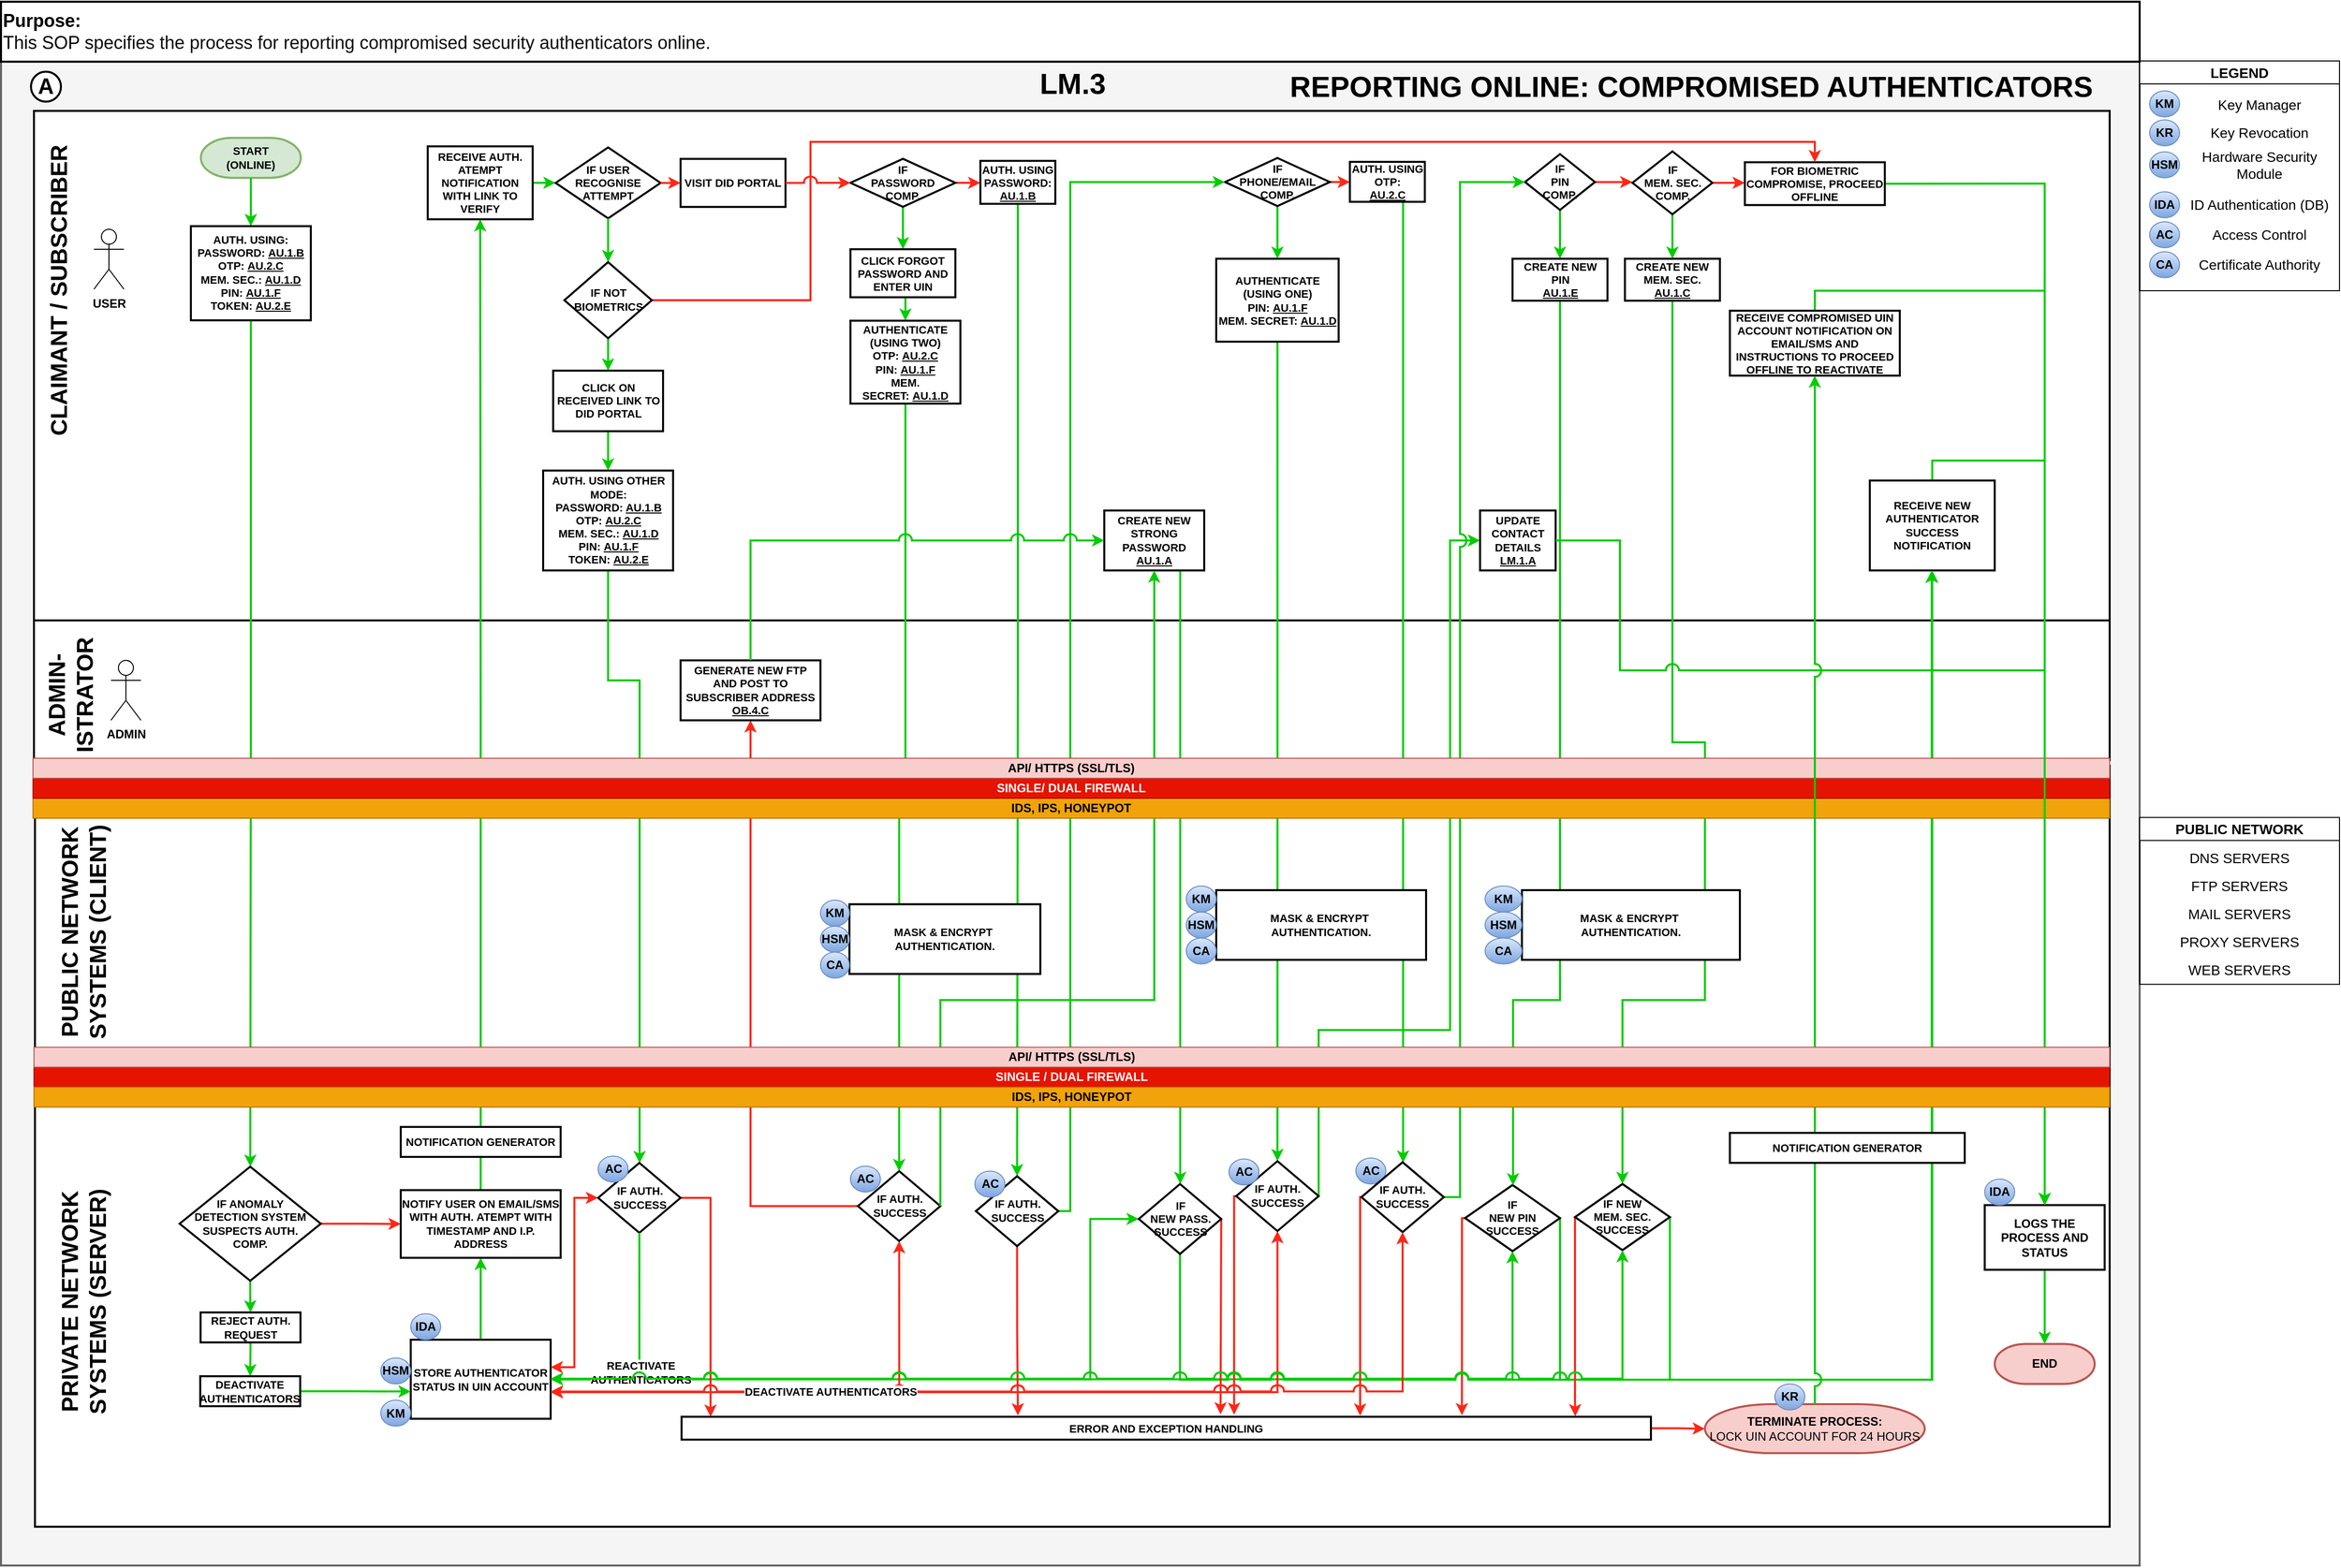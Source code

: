 <mxfile version="24.1.0" type="device">
  <diagram id="bsTosLUH5mfE9uCYUgKQ" name="Page-1">
    <mxGraphModel dx="1050" dy="629" grid="1" gridSize="10" guides="1" tooltips="1" connect="1" arrows="1" fold="1" page="1" pageScale="1" pageWidth="1920" pageHeight="1200" math="0" shadow="0">
      <root>
        <mxCell id="0" />
        <mxCell id="1" parent="0" />
        <mxCell id="t8oGIxHCCfBVZsMOv7Ev-1" value="" style="rounded=0;whiteSpace=wrap;html=1;fontSize=22;fillColor=#f5f5f5;fontColor=#333333;strokeColor=#666666;direction=east;strokeWidth=2;fontStyle=1" parent="1" vertex="1">
          <mxGeometry x="210" y="220" width="2140" height="1506" as="geometry" />
        </mxCell>
        <mxCell id="Joddp9kIxZkXrCVyOgkU-78" value="" style="rounded=0;whiteSpace=wrap;html=1;strokeWidth=2;fontStyle=1;" parent="1" vertex="1">
          <mxGeometry x="243" y="770" width="2077" height="150" as="geometry" />
        </mxCell>
        <mxCell id="t8oGIxHCCfBVZsMOv7Ev-2" value="" style="rounded=0;whiteSpace=wrap;html=1;strokeWidth=2;fontStyle=1;fontSize=11;" parent="1" vertex="1">
          <mxGeometry x="244" y="1233" width="2076" height="454.19" as="geometry" />
        </mxCell>
        <mxCell id="t8oGIxHCCfBVZsMOv7Ev-3" value="" style="rounded=0;whiteSpace=wrap;html=1;strokeWidth=2;fontStyle=1;" parent="1" vertex="1">
          <mxGeometry x="244" y="925.5" width="2076" height="307.5" as="geometry" />
        </mxCell>
        <mxCell id="t8oGIxHCCfBVZsMOv7Ev-5" value="" style="rounded=0;whiteSpace=wrap;html=1;strokeWidth=2;fontStyle=1;" parent="1" vertex="1">
          <mxGeometry x="243" y="270" width="2077" height="510" as="geometry" />
        </mxCell>
        <mxCell id="t8oGIxHCCfBVZsMOv7Ev-7" value="CLAIMANT / SUBSCRIBER" style="text;html=1;align=center;verticalAlign=middle;resizable=0;points=[];autosize=1;strokeColor=none;fillColor=none;fontStyle=1;fontSize=23;strokeWidth=2;horizontal=0;" parent="1" vertex="1">
          <mxGeometry x="243" y="300" width="50" height="300" as="geometry" />
        </mxCell>
        <mxCell id="t8oGIxHCCfBVZsMOv7Ev-10" value="LM.3" style="text;html=1;align=center;verticalAlign=middle;resizable=0;points=[];autosize=1;strokeColor=none;fillColor=none;fontStyle=1;strokeWidth=2;fontSize=29;" parent="1" vertex="1">
          <mxGeometry x="1236.5" y="217.75" width="90" height="50" as="geometry" />
        </mxCell>
        <mxCell id="t8oGIxHCCfBVZsMOv7Ev-11" value="A" style="ellipse;whiteSpace=wrap;html=1;aspect=fixed;strokeWidth=2;fontStyle=1;fontSize=22;direction=south;" parent="1" vertex="1">
          <mxGeometry x="240" y="230.75" width="30" height="30" as="geometry" />
        </mxCell>
        <mxCell id="t8oGIxHCCfBVZsMOv7Ev-12" value="&lt;font style=&quot;font-size: 14px;&quot;&gt;LEGEND&lt;/font&gt;" style="swimlane;whiteSpace=wrap;html=1;" parent="1" vertex="1">
          <mxGeometry x="2350" y="220" width="200" height="230" as="geometry" />
        </mxCell>
        <mxCell id="t8oGIxHCCfBVZsMOv7Ev-13" value="KM" style="ellipse;whiteSpace=wrap;html=1;fillColor=#dae8fc;strokeColor=#6c8ebf;gradientColor=#7ea6e0;fontStyle=1" parent="t8oGIxHCCfBVZsMOv7Ev-12" vertex="1">
          <mxGeometry x="10" y="30" width="30" height="26" as="geometry" />
        </mxCell>
        <mxCell id="t8oGIxHCCfBVZsMOv7Ev-14" value="IDA" style="ellipse;whiteSpace=wrap;html=1;fillColor=#dae8fc;strokeColor=#6c8ebf;gradientColor=#7ea6e0;fontStyle=1" parent="t8oGIxHCCfBVZsMOv7Ev-12" vertex="1">
          <mxGeometry x="10" y="131" width="30" height="26" as="geometry" />
        </mxCell>
        <mxCell id="t8oGIxHCCfBVZsMOv7Ev-15" value="HSM" style="ellipse;whiteSpace=wrap;html=1;fillColor=#dae8fc;strokeColor=#6c8ebf;gradientColor=#7ea6e0;fontStyle=1" parent="t8oGIxHCCfBVZsMOv7Ev-12" vertex="1">
          <mxGeometry x="10" y="91" width="30" height="26" as="geometry" />
        </mxCell>
        <mxCell id="t8oGIxHCCfBVZsMOv7Ev-16" value="KR" style="ellipse;whiteSpace=wrap;html=1;fillColor=#dae8fc;strokeColor=#6c8ebf;gradientColor=#7ea6e0;fontStyle=1" parent="t8oGIxHCCfBVZsMOv7Ev-12" vertex="1">
          <mxGeometry x="10" y="59" width="30" height="26" as="geometry" />
        </mxCell>
        <mxCell id="t8oGIxHCCfBVZsMOv7Ev-17" value="Key Manager" style="text;html=1;strokeColor=none;fillColor=none;align=center;verticalAlign=middle;whiteSpace=wrap;rounded=0;fontSize=14;" parent="t8oGIxHCCfBVZsMOv7Ev-12" vertex="1">
          <mxGeometry x="40" y="30" width="160" height="28" as="geometry" />
        </mxCell>
        <mxCell id="t8oGIxHCCfBVZsMOv7Ev-18" value="Key Revocation" style="text;html=1;strokeColor=none;fillColor=none;align=center;verticalAlign=middle;whiteSpace=wrap;rounded=0;fontSize=14;" parent="t8oGIxHCCfBVZsMOv7Ev-12" vertex="1">
          <mxGeometry x="40" y="58" width="160" height="28" as="geometry" />
        </mxCell>
        <mxCell id="t8oGIxHCCfBVZsMOv7Ev-19" value="Hardware Security Module" style="text;html=1;strokeColor=none;fillColor=none;align=center;verticalAlign=middle;whiteSpace=wrap;rounded=0;fontSize=14;" parent="t8oGIxHCCfBVZsMOv7Ev-12" vertex="1">
          <mxGeometry x="40" y="90" width="160" height="28" as="geometry" />
        </mxCell>
        <mxCell id="t8oGIxHCCfBVZsMOv7Ev-20" value="ID Authentication (DB)" style="text;html=1;strokeColor=none;fillColor=none;align=center;verticalAlign=middle;whiteSpace=wrap;rounded=0;fontSize=14;" parent="t8oGIxHCCfBVZsMOv7Ev-12" vertex="1">
          <mxGeometry x="40" y="130" width="160" height="28" as="geometry" />
        </mxCell>
        <mxCell id="t8oGIxHCCfBVZsMOv7Ev-21" value="AC" style="ellipse;whiteSpace=wrap;html=1;fillColor=#dae8fc;strokeColor=#6c8ebf;gradientColor=#7ea6e0;fontStyle=1" parent="t8oGIxHCCfBVZsMOv7Ev-12" vertex="1">
          <mxGeometry x="10" y="161" width="30" height="26" as="geometry" />
        </mxCell>
        <mxCell id="t8oGIxHCCfBVZsMOv7Ev-22" value="Access Control" style="text;html=1;strokeColor=none;fillColor=none;align=center;verticalAlign=middle;whiteSpace=wrap;rounded=0;fontSize=14;" parent="t8oGIxHCCfBVZsMOv7Ev-12" vertex="1">
          <mxGeometry x="40" y="160" width="160" height="28" as="geometry" />
        </mxCell>
        <mxCell id="t8oGIxHCCfBVZsMOv7Ev-23" value="Certificate Authority" style="text;html=1;strokeColor=none;fillColor=none;align=center;verticalAlign=middle;whiteSpace=wrap;rounded=0;fontSize=14;" parent="t8oGIxHCCfBVZsMOv7Ev-12" vertex="1">
          <mxGeometry x="40" y="190" width="160" height="28" as="geometry" />
        </mxCell>
        <mxCell id="t8oGIxHCCfBVZsMOv7Ev-24" value="CA" style="ellipse;whiteSpace=wrap;html=1;fillColor=#dae8fc;strokeColor=#6c8ebf;gradientColor=#7ea6e0;fontStyle=1" parent="t8oGIxHCCfBVZsMOv7Ev-12" vertex="1">
          <mxGeometry x="10" y="191" width="30" height="26" as="geometry" />
        </mxCell>
        <mxCell id="t8oGIxHCCfBVZsMOv7Ev-25" value="PRIVATE NETWORK&lt;br style=&quot;border-color: var(--border-color);&quot;&gt;SYSTEMS (SERVER)" style="text;html=1;align=center;verticalAlign=middle;resizable=0;points=[];autosize=1;strokeColor=none;fillColor=none;fontStyle=1;fontSize=23;strokeWidth=2;horizontal=0;" parent="1" vertex="1">
          <mxGeometry x="253" y="1342.19" width="80" height="240" as="geometry" />
        </mxCell>
        <mxCell id="t8oGIxHCCfBVZsMOv7Ev-26" value="PUBLIC NETWORK&lt;br style=&quot;border-color: var(--border-color);&quot;&gt;SYSTEMS (CLIENT)" style="text;html=1;align=center;verticalAlign=middle;resizable=0;points=[];autosize=1;strokeColor=none;fillColor=none;fontStyle=1;fontSize=23;strokeWidth=2;horizontal=0;" parent="1" vertex="1">
          <mxGeometry x="253" y="977.19" width="80" height="230" as="geometry" />
        </mxCell>
        <mxCell id="t8oGIxHCCfBVZsMOv7Ev-33" value="&lt;font style=&quot;font-size: 14px;&quot;&gt;PUBLIC NETWORK&lt;/font&gt;" style="swimlane;whiteSpace=wrap;html=1;" parent="1" vertex="1">
          <mxGeometry x="2350" y="977.19" width="200" height="167" as="geometry" />
        </mxCell>
        <mxCell id="t8oGIxHCCfBVZsMOv7Ev-34" value="DNS SERVERS" style="text;html=1;strokeColor=none;fillColor=none;align=center;verticalAlign=middle;whiteSpace=wrap;rounded=0;fontSize=14;" parent="t8oGIxHCCfBVZsMOv7Ev-33" vertex="1">
          <mxGeometry y="27" width="200" height="28" as="geometry" />
        </mxCell>
        <mxCell id="t8oGIxHCCfBVZsMOv7Ev-35" value="FTP SERVERS" style="text;html=1;strokeColor=none;fillColor=none;align=center;verticalAlign=middle;whiteSpace=wrap;rounded=0;fontSize=14;" parent="t8oGIxHCCfBVZsMOv7Ev-33" vertex="1">
          <mxGeometry y="55" width="200" height="28" as="geometry" />
        </mxCell>
        <mxCell id="t8oGIxHCCfBVZsMOv7Ev-36" value="MAIL SERVERS" style="text;html=1;strokeColor=none;fillColor=none;align=center;verticalAlign=middle;whiteSpace=wrap;rounded=0;fontSize=14;" parent="t8oGIxHCCfBVZsMOv7Ev-33" vertex="1">
          <mxGeometry y="83" width="200" height="28" as="geometry" />
        </mxCell>
        <mxCell id="t8oGIxHCCfBVZsMOv7Ev-37" value="PROXY SERVERS" style="text;html=1;strokeColor=none;fillColor=none;align=center;verticalAlign=middle;whiteSpace=wrap;rounded=0;fontSize=14;" parent="t8oGIxHCCfBVZsMOv7Ev-33" vertex="1">
          <mxGeometry y="111" width="200" height="28" as="geometry" />
        </mxCell>
        <mxCell id="t8oGIxHCCfBVZsMOv7Ev-38" value="WEB SERVERS" style="text;html=1;strokeColor=none;fillColor=none;align=center;verticalAlign=middle;whiteSpace=wrap;rounded=0;fontSize=14;" parent="t8oGIxHCCfBVZsMOv7Ev-33" vertex="1">
          <mxGeometry y="139" width="200" height="28" as="geometry" />
        </mxCell>
        <mxCell id="t8oGIxHCCfBVZsMOv7Ev-41" value="REPORTING ONLINE: COMPROMISED AUTHENTICATORS&amp;nbsp;" style="text;html=1;align=center;verticalAlign=middle;resizable=0;points=[];autosize=1;strokeColor=none;fillColor=none;fontStyle=1;strokeWidth=2;fontSize=29;" parent="1" vertex="1">
          <mxGeometry x="1490" y="220.75" width="830" height="50" as="geometry" />
        </mxCell>
        <mxCell id="buAgDzbR7j7-b7g-iSKb-22" value="USER" style="shape=umlActor;verticalLabelPosition=bottom;verticalAlign=top;html=1;outlineConnect=0;fontStyle=1" parent="1" vertex="1">
          <mxGeometry x="303" y="388.5" width="30" height="60" as="geometry" />
        </mxCell>
        <mxCell id="Joddp9kIxZkXrCVyOgkU-20" style="edgeStyle=orthogonalEdgeStyle;rounded=0;orthogonalLoop=1;jettySize=auto;html=1;exitX=0.5;exitY=1;exitDx=0;exitDy=0;exitPerimeter=0;strokeColor=#00CC00;fontStyle=1;strokeWidth=2;" parent="1" source="Joddp9kIxZkXrCVyOgkU-25" target="Joddp9kIxZkXrCVyOgkU-19" edge="1">
          <mxGeometry relative="1" as="geometry" />
        </mxCell>
        <mxCell id="Joddp9kIxZkXrCVyOgkU-2" value="&lt;b style=&quot;font-size: 11px;&quot;&gt;START&lt;br&gt;(ONLINE)&lt;br&gt;&lt;/b&gt;" style="strokeWidth=2;html=1;shape=mxgraph.flowchart.terminator;whiteSpace=wrap;fillColor=#d5e8d4;strokeColor=#82b366;fontSize=11;" parent="1" vertex="1">
          <mxGeometry x="410" y="297" width="100" height="40" as="geometry" />
        </mxCell>
        <mxCell id="Joddp9kIxZkXrCVyOgkU-13" style="edgeStyle=orthogonalEdgeStyle;rounded=0;orthogonalLoop=1;jettySize=auto;html=1;exitX=0.5;exitY=1;exitDx=0;exitDy=0;strokeColor=#00CC00;fontStyle=1;strokeWidth=2;" parent="1" source="Joddp9kIxZkXrCVyOgkU-5" target="Joddp9kIxZkXrCVyOgkU-11" edge="1">
          <mxGeometry relative="1" as="geometry" />
        </mxCell>
        <mxCell id="Joddp9kIxZkXrCVyOgkU-66" style="edgeStyle=orthogonalEdgeStyle;rounded=0;orthogonalLoop=1;jettySize=auto;html=1;exitX=1;exitY=0.5;exitDx=0;exitDy=0;entryX=0;entryY=0.5;entryDx=0;entryDy=0;strokeColor=#FF2617;strokeWidth=2;fontStyle=1;" parent="1" source="Joddp9kIxZkXrCVyOgkU-5" target="Joddp9kIxZkXrCVyOgkU-65" edge="1">
          <mxGeometry relative="1" as="geometry" />
        </mxCell>
        <mxCell id="Joddp9kIxZkXrCVyOgkU-5" value="IF &lt;br&gt;PASSWORD &lt;br&gt;COMP." style="rounded=0;whiteSpace=wrap;html=1;fontStyle=1;strokeWidth=2;fontSize=11;shape=rhombus;perimeter=rhombusPerimeter;" parent="1" vertex="1">
          <mxGeometry x="1060" y="317.95" width="105" height="48.1" as="geometry" />
        </mxCell>
        <mxCell id="Joddp9kIxZkXrCVyOgkU-69" style="edgeStyle=orthogonalEdgeStyle;rounded=0;orthogonalLoop=1;jettySize=auto;html=1;exitX=1;exitY=0.5;exitDx=0;exitDy=0;entryX=0;entryY=0.5;entryDx=0;entryDy=0;strokeColor=#FF2617;strokeWidth=2;fontStyle=1;" parent="1" source="Joddp9kIxZkXrCVyOgkU-7" target="Joddp9kIxZkXrCVyOgkU-68" edge="1">
          <mxGeometry relative="1" as="geometry" />
        </mxCell>
        <mxCell id="Joddp9kIxZkXrCVyOgkU-83" style="edgeStyle=orthogonalEdgeStyle;rounded=0;orthogonalLoop=1;jettySize=auto;html=1;exitX=0.5;exitY=1;exitDx=0;exitDy=0;entryX=0.5;entryY=0;entryDx=0;entryDy=0;strokeColor=#00CC00;fontStyle=1;strokeWidth=2;" parent="1" source="Joddp9kIxZkXrCVyOgkU-7" target="Joddp9kIxZkXrCVyOgkU-75" edge="1">
          <mxGeometry relative="1" as="geometry" />
        </mxCell>
        <mxCell id="Joddp9kIxZkXrCVyOgkU-7" value="IF &lt;br&gt;PHONE/EMAIL&lt;br&gt;COMP." style="rounded=0;whiteSpace=wrap;html=1;fontStyle=1;strokeWidth=2;fontSize=11;shape=rhombus;perimeter=rhombusPerimeter;" parent="1" vertex="1">
          <mxGeometry x="1434.75" y="317.15" width="105" height="48.1" as="geometry" />
        </mxCell>
        <mxCell id="Joddp9kIxZkXrCVyOgkU-74" style="edgeStyle=orthogonalEdgeStyle;rounded=0;orthogonalLoop=1;jettySize=auto;html=1;exitX=1;exitY=0.5;exitDx=0;exitDy=0;entryX=0;entryY=0.5;entryDx=0;entryDy=0;strokeColor=#FF2617;strokeWidth=2;fontStyle=1;" parent="1" source="Joddp9kIxZkXrCVyOgkU-8" target="Joddp9kIxZkXrCVyOgkU-9" edge="1">
          <mxGeometry relative="1" as="geometry" />
        </mxCell>
        <mxCell id="Joddp9kIxZkXrCVyOgkU-95" style="edgeStyle=orthogonalEdgeStyle;rounded=0;orthogonalLoop=1;jettySize=auto;html=1;exitX=0.5;exitY=1;exitDx=0;exitDy=0;entryX=0.5;entryY=0;entryDx=0;entryDy=0;strokeColor=#00CC00;fontStyle=1;strokeWidth=2;" parent="1" source="Joddp9kIxZkXrCVyOgkU-8" target="Joddp9kIxZkXrCVyOgkU-94" edge="1">
          <mxGeometry relative="1" as="geometry" />
        </mxCell>
        <mxCell id="Joddp9kIxZkXrCVyOgkU-8" value="IF &lt;br&gt;PIN&lt;br&gt;COMP." style="rounded=0;whiteSpace=wrap;html=1;fontStyle=1;strokeWidth=2;fontSize=11;shape=rhombus;perimeter=rhombusPerimeter;" parent="1" vertex="1">
          <mxGeometry x="1735" y="313.27" width="70" height="55.85" as="geometry" />
        </mxCell>
        <mxCell id="Joddp9kIxZkXrCVyOgkU-97" style="edgeStyle=orthogonalEdgeStyle;rounded=0;orthogonalLoop=1;jettySize=auto;html=1;exitX=0.5;exitY=1;exitDx=0;exitDy=0;strokeColor=#00CC00;fontStyle=1;strokeWidth=2;" parent="1" source="Joddp9kIxZkXrCVyOgkU-9" target="Joddp9kIxZkXrCVyOgkU-96" edge="1">
          <mxGeometry relative="1" as="geometry" />
        </mxCell>
        <mxCell id="B8y7cgVz7MPoOvuoQykb-2" style="edgeStyle=orthogonalEdgeStyle;rounded=0;orthogonalLoop=1;jettySize=auto;html=1;exitX=1;exitY=0.5;exitDx=0;exitDy=0;entryX=0;entryY=0.5;entryDx=0;entryDy=0;strokeColor=#FF2617;strokeWidth=2;fontStyle=1;" parent="1" source="Joddp9kIxZkXrCVyOgkU-9" target="B8y7cgVz7MPoOvuoQykb-1" edge="1">
          <mxGeometry relative="1" as="geometry" />
        </mxCell>
        <mxCell id="Joddp9kIxZkXrCVyOgkU-9" value="IF &lt;br&gt;MEM. SEC.&lt;br&gt;COMP." style="rounded=0;whiteSpace=wrap;html=1;fontStyle=1;strokeWidth=2;fontSize=11;shape=rhombus;perimeter=rhombusPerimeter;" parent="1" vertex="1">
          <mxGeometry x="1842.5" y="310.5" width="80" height="63" as="geometry" />
        </mxCell>
        <mxCell id="Joddp9kIxZkXrCVyOgkU-60" style="edgeStyle=orthogonalEdgeStyle;rounded=0;orthogonalLoop=1;jettySize=auto;html=1;exitX=0.5;exitY=1;exitDx=0;exitDy=0;entryX=0.5;entryY=0;entryDx=0;entryDy=0;strokeColor=#00CC00;fontStyle=1;strokeWidth=2;" parent="1" source="Joddp9kIxZkXrCVyOgkU-11" target="Joddp9kIxZkXrCVyOgkU-12" edge="1">
          <mxGeometry relative="1" as="geometry" />
        </mxCell>
        <mxCell id="Joddp9kIxZkXrCVyOgkU-11" value="CLICK FORGOT PASSWORD AND ENTER UIN" style="rounded=0;whiteSpace=wrap;html=1;fontStyle=1;strokeWidth=2;fontSize=11;shape=label;" parent="1" vertex="1">
          <mxGeometry x="1060" y="408.45" width="105" height="48.1" as="geometry" />
        </mxCell>
        <mxCell id="Joddp9kIxZkXrCVyOgkU-64" style="edgeStyle=orthogonalEdgeStyle;rounded=0;orthogonalLoop=1;jettySize=auto;html=1;exitX=0.5;exitY=1;exitDx=0;exitDy=0;strokeColor=#00CC00;fontStyle=1;strokeWidth=2;" parent="1" source="Joddp9kIxZkXrCVyOgkU-12" target="Joddp9kIxZkXrCVyOgkU-62" edge="1">
          <mxGeometry relative="1" as="geometry" />
        </mxCell>
        <mxCell id="Joddp9kIxZkXrCVyOgkU-12" value="AUTHENTICATE (USING TWO)&lt;br style=&quot;border-color: var(--border-color);&quot;&gt;OTP:&amp;nbsp;&lt;u style=&quot;border-color: var(--border-color);&quot;&gt;AU.2.C&lt;/u&gt;&lt;br style=&quot;border-color: var(--border-color);&quot;&gt;PIN:&amp;nbsp;&lt;u style=&quot;border-color: var(--border-color);&quot;&gt;AU.1.F&lt;/u&gt;&lt;br style=&quot;border-color: var(--border-color);&quot;&gt;MEM. SECRET:&amp;nbsp;&lt;u style=&quot;border-color: var(--border-color);&quot;&gt;AU.1.D&lt;/u&gt;" style="rounded=0;whiteSpace=wrap;html=1;fontStyle=1;strokeWidth=2;fontSize=11;shape=label;" parent="1" vertex="1">
          <mxGeometry x="1060" y="480" width="110" height="83" as="geometry" />
        </mxCell>
        <mxCell id="Joddp9kIxZkXrCVyOgkU-116" style="edgeStyle=orthogonalEdgeStyle;rounded=0;orthogonalLoop=1;jettySize=auto;html=1;exitX=0.5;exitY=0;exitDx=0;exitDy=0;strokeColor=#00CC00;fontStyle=1;strokeWidth=2;" parent="1" source="Joddp9kIxZkXrCVyOgkU-15" target="Joddp9kIxZkXrCVyOgkU-51" edge="1">
          <mxGeometry relative="1" as="geometry" />
        </mxCell>
        <mxCell id="Joddp9kIxZkXrCVyOgkU-15" value="RECEIVE NEW AUTHENTICATOR SUCCESS NOTIFICATION" style="rounded=0;whiteSpace=wrap;html=1;fontStyle=1;strokeWidth=2;fontSize=11;shape=label;" parent="1" vertex="1">
          <mxGeometry x="2080" y="640" width="125" height="90" as="geometry" />
        </mxCell>
        <mxCell id="Joddp9kIxZkXrCVyOgkU-99" style="edgeStyle=orthogonalEdgeStyle;rounded=0;orthogonalLoop=1;jettySize=auto;html=1;exitX=0;exitY=0.5;exitDx=0;exitDy=0;strokeColor=#FF2617;strokeWidth=2;fontStyle=1;entryX=0.805;entryY=-0.068;entryDx=0;entryDy=0;entryPerimeter=0;" parent="1" source="Joddp9kIxZkXrCVyOgkU-17" target="Joddp9kIxZkXrCVyOgkU-160" edge="1">
          <mxGeometry relative="1" as="geometry">
            <Array as="points">
              <mxPoint x="1672" y="1378" />
            </Array>
          </mxGeometry>
        </mxCell>
        <mxCell id="Joddp9kIxZkXrCVyOgkU-108" style="edgeStyle=orthogonalEdgeStyle;rounded=0;orthogonalLoop=1;jettySize=auto;html=1;exitX=1;exitY=0.5;exitDx=0;exitDy=0;strokeColor=#00CC00;fontStyle=1;strokeWidth=2;jumpStyle=arc;jumpSize=11;" parent="1" source="Joddp9kIxZkXrCVyOgkU-17" target="Joddp9kIxZkXrCVyOgkU-15" edge="1">
          <mxGeometry relative="1" as="geometry">
            <Array as="points">
              <mxPoint x="1770" y="1540" />
              <mxPoint x="2142" y="1540" />
            </Array>
          </mxGeometry>
        </mxCell>
        <mxCell id="Joddp9kIxZkXrCVyOgkU-113" style="edgeStyle=orthogonalEdgeStyle;rounded=0;orthogonalLoop=1;jettySize=auto;html=1;exitX=0.5;exitY=1;exitDx=0;exitDy=0;entryX=1;entryY=0.5;entryDx=0;entryDy=0;entryPerimeter=0;startArrow=classic;startFill=1;strokeColor=#00CC00;fontStyle=1;strokeWidth=2;jumpStyle=arc;jumpSize=11;" parent="1" source="Joddp9kIxZkXrCVyOgkU-17" target="Joddp9kIxZkXrCVyOgkU-23" edge="1">
          <mxGeometry relative="1" as="geometry">
            <mxPoint x="760" y="1543" as="targetPoint" />
            <Array as="points">
              <mxPoint x="1722" y="1540" />
            </Array>
          </mxGeometry>
        </mxCell>
        <mxCell id="Joddp9kIxZkXrCVyOgkU-17" value="IF &lt;br&gt;NEW PIN &lt;br&gt;SUCCESS" style="rounded=0;whiteSpace=wrap;html=1;fontStyle=1;strokeWidth=2;fontSize=11;shape=rhombus;perimeter=rhombusPerimeter;" parent="1" vertex="1">
          <mxGeometry x="1675" y="1345.13" width="95" height="66.24" as="geometry" />
        </mxCell>
        <mxCell id="Joddp9kIxZkXrCVyOgkU-27" style="edgeStyle=orthogonalEdgeStyle;rounded=0;orthogonalLoop=1;jettySize=auto;html=1;exitX=0.5;exitY=1;exitDx=0;exitDy=0;strokeColor=#00CC00;fontStyle=1;strokeWidth=2;" parent="1" source="Joddp9kIxZkXrCVyOgkU-19" target="Joddp9kIxZkXrCVyOgkU-24" edge="1">
          <mxGeometry relative="1" as="geometry" />
        </mxCell>
        <mxCell id="Joddp9kIxZkXrCVyOgkU-58" style="edgeStyle=orthogonalEdgeStyle;rounded=0;orthogonalLoop=1;jettySize=auto;html=1;exitX=1;exitY=0.5;exitDx=0;exitDy=0;entryX=0;entryY=0.5;entryDx=0;entryDy=0;strokeColor=#FF2617;strokeWidth=2;fontStyle=1;" parent="1" source="Joddp9kIxZkXrCVyOgkU-19" target="Joddp9kIxZkXrCVyOgkU-30" edge="1">
          <mxGeometry relative="1" as="geometry" />
        </mxCell>
        <mxCell id="Joddp9kIxZkXrCVyOgkU-19" value="IF ANOMALY &lt;br&gt;DETECTION SYSTEM SUSPECTS AUTH. &lt;br&gt;COMP." style="rounded=0;whiteSpace=wrap;html=1;fontStyle=1;strokeWidth=2;fontSize=11;shape=rhombus;perimeter=rhombusPerimeter;" parent="1" vertex="1">
          <mxGeometry x="388.75" y="1326.76" width="141.25" height="114.24" as="geometry" />
        </mxCell>
        <mxCell id="Joddp9kIxZkXrCVyOgkU-31" style="edgeStyle=orthogonalEdgeStyle;rounded=0;orthogonalLoop=1;jettySize=auto;html=1;exitX=0.5;exitY=0;exitDx=0;exitDy=0;exitPerimeter=0;entryX=0.5;entryY=1;entryDx=0;entryDy=0;strokeColor=#00CC00;fontStyle=1;strokeWidth=2;" parent="1" source="Joddp9kIxZkXrCVyOgkU-23" target="Joddp9kIxZkXrCVyOgkU-30" edge="1">
          <mxGeometry relative="1" as="geometry" />
        </mxCell>
        <mxCell id="Joddp9kIxZkXrCVyOgkU-87" style="edgeStyle=orthogonalEdgeStyle;rounded=0;orthogonalLoop=1;jettySize=auto;html=1;exitX=1;exitY=0;exitDx=0;exitDy=52.5;exitPerimeter=0;entryX=0.5;entryY=1;entryDx=0;entryDy=0;strokeColor=#FF2617;strokeWidth=2;fontStyle=1;startArrow=classic;startFill=1;" parent="1" source="Joddp9kIxZkXrCVyOgkU-23" target="Joddp9kIxZkXrCVyOgkU-84" edge="1">
          <mxGeometry relative="1" as="geometry">
            <Array as="points">
              <mxPoint x="1487" y="1552" />
            </Array>
          </mxGeometry>
        </mxCell>
        <mxCell id="Joddp9kIxZkXrCVyOgkU-23" value="STORE AUTHENTICATOR STATUS IN UIN ACCOUNT" style="shape=label;whiteSpace=wrap;html=1;boundedLbl=1;backgroundOutline=1;size=15;fontSize=11;rounded=0;fontStyle=1;strokeWidth=2;" parent="1" vertex="1">
          <mxGeometry x="620" y="1500" width="140" height="79.13" as="geometry" />
        </mxCell>
        <mxCell id="Joddp9kIxZkXrCVyOgkU-28" style="edgeStyle=orthogonalEdgeStyle;rounded=0;orthogonalLoop=1;jettySize=auto;html=1;exitX=0.5;exitY=1;exitDx=0;exitDy=0;entryX=0.5;entryY=0;entryDx=0;entryDy=0;strokeColor=#00CC00;fontStyle=1;strokeWidth=2;" parent="1" source="Joddp9kIxZkXrCVyOgkU-24" target="BE9_RFCj5CCN3_UdHpAw-1" edge="1">
          <mxGeometry relative="1" as="geometry" />
        </mxCell>
        <mxCell id="Joddp9kIxZkXrCVyOgkU-24" value="REJECT AUTH. REQUEST" style="rounded=0;whiteSpace=wrap;html=1;fontStyle=1;strokeWidth=2;fontSize=11;fillColor=default;strokeColor=default;" parent="1" vertex="1">
          <mxGeometry x="409.69" y="1472.69" width="100" height="30" as="geometry" />
        </mxCell>
        <mxCell id="Joddp9kIxZkXrCVyOgkU-26" value="" style="edgeStyle=orthogonalEdgeStyle;rounded=0;orthogonalLoop=1;jettySize=auto;html=1;exitX=0.5;exitY=1;exitDx=0;exitDy=0;exitPerimeter=0;strokeColor=#00CC00;fontStyle=1;strokeWidth=2;" parent="1" source="Joddp9kIxZkXrCVyOgkU-2" target="Joddp9kIxZkXrCVyOgkU-25" edge="1">
          <mxGeometry relative="1" as="geometry">
            <mxPoint x="450" y="244" as="sourcePoint" />
            <mxPoint x="491" y="1543" as="targetPoint" />
          </mxGeometry>
        </mxCell>
        <mxCell id="Joddp9kIxZkXrCVyOgkU-25" value="AUTH. USING:&lt;br style=&quot;font-size: 11px;&quot;&gt;PASSWORD:&amp;nbsp;&lt;u style=&quot;border-color: var(--border-color);&quot;&gt;AU.1.B&lt;/u&gt;&lt;br style=&quot;border-color: var(--border-color);&quot;&gt;OTP:&amp;nbsp;&lt;u style=&quot;border-color: var(--border-color);&quot;&gt;AU.2.C&lt;/u&gt;&lt;br style=&quot;border-color: var(--border-color);&quot;&gt;MEM. SEC.:&amp;nbsp;&lt;u style=&quot;border-color: var(--border-color);&quot;&gt;AU.1.D&lt;/u&gt;&lt;br style=&quot;border-color: var(--border-color);&quot;&gt;PIN:&amp;nbsp;&lt;u style=&quot;border-color: var(--border-color);&quot;&gt;AU.1.F&lt;/u&gt;&lt;br style=&quot;border-color: var(--border-color);&quot;&gt;TOKEN:&amp;nbsp;&lt;u style=&quot;border-color: var(--border-color);&quot;&gt;AU.2.E&lt;/u&gt;" style="rounded=0;whiteSpace=wrap;html=1;fontStyle=1;strokeWidth=2;fontSize=11;shape=label;" parent="1" vertex="1">
          <mxGeometry x="400" y="385.37" width="120" height="94.25" as="geometry" />
        </mxCell>
        <mxCell id="Joddp9kIxZkXrCVyOgkU-34" style="edgeStyle=orthogonalEdgeStyle;rounded=0;orthogonalLoop=1;jettySize=auto;html=1;exitX=0.5;exitY=0;exitDx=0;exitDy=0;entryX=0.5;entryY=1;entryDx=0;entryDy=0;strokeColor=#00CC00;fontStyle=1;strokeWidth=2;" parent="1" source="Joddp9kIxZkXrCVyOgkU-30" target="Joddp9kIxZkXrCVyOgkU-32" edge="1">
          <mxGeometry relative="1" as="geometry" />
        </mxCell>
        <mxCell id="Joddp9kIxZkXrCVyOgkU-30" value="NOTIFY USER ON EMAIL/SMS WITH AUTH. ATEMPT WITH TIMESTAMP AND I.P. ADDRESS" style="rounded=0;whiteSpace=wrap;html=1;fontStyle=1;strokeWidth=2;fontSize=11;fillColor=default;strokeColor=default;" parent="1" vertex="1">
          <mxGeometry x="610" y="1350.25" width="160" height="67.75" as="geometry" />
        </mxCell>
        <mxCell id="Joddp9kIxZkXrCVyOgkU-35" style="edgeStyle=orthogonalEdgeStyle;rounded=0;orthogonalLoop=1;jettySize=auto;html=1;exitX=1;exitY=0.5;exitDx=0;exitDy=0;entryX=0;entryY=0.5;entryDx=0;entryDy=0;strokeColor=#00CC00;fontStyle=1;strokeWidth=2;" parent="1" source="Joddp9kIxZkXrCVyOgkU-32" target="Joddp9kIxZkXrCVyOgkU-33" edge="1">
          <mxGeometry relative="1" as="geometry" />
        </mxCell>
        <mxCell id="Joddp9kIxZkXrCVyOgkU-32" value="RECEIVE AUTH. ATEMPT NOTIFICATION WITH LINK TO VERIFY" style="rounded=0;whiteSpace=wrap;html=1;fontStyle=1;strokeWidth=2;fontSize=11;shape=label;" parent="1" vertex="1">
          <mxGeometry x="637" y="305.5" width="105" height="73" as="geometry" />
        </mxCell>
        <mxCell id="Joddp9kIxZkXrCVyOgkU-38" style="edgeStyle=orthogonalEdgeStyle;rounded=0;orthogonalLoop=1;jettySize=auto;html=1;exitX=0.5;exitY=1;exitDx=0;exitDy=0;entryX=0.5;entryY=0;entryDx=0;entryDy=0;strokeColor=#00CC00;fontStyle=1;strokeWidth=2;" parent="1" source="Joddp9kIxZkXrCVyOgkU-39" target="Joddp9kIxZkXrCVyOgkU-37" edge="1">
          <mxGeometry relative="1" as="geometry" />
        </mxCell>
        <mxCell id="Joddp9kIxZkXrCVyOgkU-33" value="IF USER RECOGNISE ATTEMPT" style="rounded=0;whiteSpace=wrap;html=1;fontStyle=1;strokeWidth=2;fontSize=11;shape=rhombus;perimeter=rhombusPerimeter;" parent="1" vertex="1">
          <mxGeometry x="765" y="306.55" width="105" height="71.05" as="geometry" />
        </mxCell>
        <mxCell id="Joddp9kIxZkXrCVyOgkU-42" style="edgeStyle=orthogonalEdgeStyle;rounded=0;orthogonalLoop=1;jettySize=auto;html=1;exitX=0.5;exitY=1;exitDx=0;exitDy=0;strokeColor=#00CC00;fontStyle=1;strokeWidth=2;" parent="1" source="Joddp9kIxZkXrCVyOgkU-37" target="Joddp9kIxZkXrCVyOgkU-41" edge="1">
          <mxGeometry relative="1" as="geometry">
            <Array as="points">
              <mxPoint x="817" y="840" />
              <mxPoint x="849" y="840" />
            </Array>
          </mxGeometry>
        </mxCell>
        <mxCell id="Joddp9kIxZkXrCVyOgkU-37" value="AUTH. USING OTHER MODE:&lt;br&gt;PASSWORD: &lt;u&gt;AU.1.B&lt;/u&gt;&lt;br&gt;OTP:&amp;nbsp;&lt;u style=&quot;border-color: var(--border-color);&quot;&gt;AU.2.C&lt;/u&gt;&lt;br&gt;MEM. SEC.:&amp;nbsp;&lt;u style=&quot;border-color: var(--border-color);&quot;&gt;AU.1.D&lt;/u&gt;&lt;br&gt;PIN:&amp;nbsp;&lt;u style=&quot;border-color: var(--border-color);&quot;&gt;AU.1.F&lt;/u&gt;&lt;br&gt;TOKEN:&amp;nbsp;&lt;u style=&quot;border-color: var(--border-color);&quot;&gt;AU.2.E&lt;/u&gt;" style="rounded=0;whiteSpace=wrap;html=1;fontStyle=1;strokeWidth=2;fontSize=11;shape=label;" parent="1" vertex="1">
          <mxGeometry x="752.5" y="630" width="130" height="100" as="geometry" />
        </mxCell>
        <mxCell id="Joddp9kIxZkXrCVyOgkU-40" value="" style="edgeStyle=orthogonalEdgeStyle;rounded=0;orthogonalLoop=1;jettySize=auto;html=1;exitX=0.5;exitY=1;exitDx=0;exitDy=0;entryX=0.5;entryY=0;entryDx=0;entryDy=0;strokeColor=#00CC00;fontStyle=1;strokeWidth=2;" parent="1" source="B8y7cgVz7MPoOvuoQykb-3" target="Joddp9kIxZkXrCVyOgkU-39" edge="1">
          <mxGeometry relative="1" as="geometry">
            <mxPoint x="818" y="378" as="sourcePoint" />
            <mxPoint x="818" y="540" as="targetPoint" />
          </mxGeometry>
        </mxCell>
        <mxCell id="Joddp9kIxZkXrCVyOgkU-39" value="CLICK ON RECEIVED LINK TO DID PORTAL" style="rounded=0;whiteSpace=wrap;html=1;fontStyle=1;strokeWidth=2;fontSize=11;shape=label;" parent="1" vertex="1">
          <mxGeometry x="762.5" y="530" width="110" height="60.65" as="geometry" />
        </mxCell>
        <mxCell id="Joddp9kIxZkXrCVyOgkU-46" style="edgeStyle=orthogonalEdgeStyle;rounded=0;orthogonalLoop=1;jettySize=auto;html=1;exitX=1;exitY=0.5;exitDx=0;exitDy=0;strokeColor=#FF2617;strokeWidth=2;fontStyle=1;" parent="1" source="Joddp9kIxZkXrCVyOgkU-41" target="Joddp9kIxZkXrCVyOgkU-160" edge="1">
          <mxGeometry relative="1" as="geometry">
            <Array as="points">
              <mxPoint x="920" y="1358" />
            </Array>
          </mxGeometry>
        </mxCell>
        <mxCell id="Joddp9kIxZkXrCVyOgkU-72" style="edgeStyle=orthogonalEdgeStyle;rounded=0;orthogonalLoop=1;jettySize=auto;html=1;exitX=0;exitY=0.5;exitDx=0;exitDy=0;entryX=1;entryY=0;entryDx=0;entryDy=27.5;entryPerimeter=0;startArrow=classic;startFill=1;strokeColor=#FF2617;strokeWidth=2;fontStyle=1;" parent="1" source="Joddp9kIxZkXrCVyOgkU-41" target="Joddp9kIxZkXrCVyOgkU-23" edge="1">
          <mxGeometry relative="1" as="geometry" />
        </mxCell>
        <mxCell id="Joddp9kIxZkXrCVyOgkU-41" value="IF AUTH. SUCCESS" style="rounded=0;whiteSpace=wrap;html=1;fontStyle=1;strokeWidth=2;fontSize=11;shape=rhombus;perimeter=rhombusPerimeter;" parent="1" vertex="1">
          <mxGeometry x="807.5" y="1323" width="82.5" height="70" as="geometry" />
        </mxCell>
        <mxCell id="Joddp9kIxZkXrCVyOgkU-44" value="&lt;span style=&quot;border-color: var(--border-color);&quot;&gt;&lt;b&gt;TERMINATE PROCESS:&lt;br&gt;&lt;/b&gt;LOCK UIN ACCOUNT FOR 24 HOURS&lt;br&gt;&lt;/span&gt;" style="strokeWidth=2;html=1;shape=mxgraph.flowchart.terminator;whiteSpace=wrap;fillColor=#f8cecc;strokeColor=#b85450;" parent="1" vertex="1">
          <mxGeometry x="1915" y="1564.56" width="220" height="49" as="geometry" />
        </mxCell>
        <mxCell id="Joddp9kIxZkXrCVyOgkU-45" value="KR" style="ellipse;whiteSpace=wrap;html=1;fillColor=#dae8fc;strokeColor=#6c8ebf;gradientColor=#7ea6e0;fontStyle=1" parent="1" vertex="1">
          <mxGeometry x="1985" y="1544.25" width="30" height="26" as="geometry" />
        </mxCell>
        <mxCell id="Joddp9kIxZkXrCVyOgkU-54" style="edgeStyle=orthogonalEdgeStyle;rounded=0;orthogonalLoop=1;jettySize=auto;html=1;exitX=0.5;exitY=0;exitDx=0;exitDy=0;strokeColor=#00CC00;fontStyle=1;strokeWidth=2;" parent="1" source="Joddp9kIxZkXrCVyOgkU-48" target="Joddp9kIxZkXrCVyOgkU-51" edge="1">
          <mxGeometry relative="1" as="geometry" />
        </mxCell>
        <mxCell id="Joddp9kIxZkXrCVyOgkU-48" value="RECEIVE COMPROMISED UIN ACCOUNT NOTIFICATION ON EMAIL/SMS AND INSTRUCTIONS TO PROCEED OFFLINE TO REACTIVATE" style="rounded=0;whiteSpace=wrap;html=1;fontStyle=1;strokeWidth=2;fontSize=11;shape=label;" parent="1" vertex="1">
          <mxGeometry x="1940" y="470" width="170" height="65" as="geometry" />
        </mxCell>
        <mxCell id="Joddp9kIxZkXrCVyOgkU-50" value="" style="edgeStyle=orthogonalEdgeStyle;rounded=0;orthogonalLoop=1;jettySize=auto;html=1;strokeColor=#00CC00;fontStyle=1;strokeWidth=2;" parent="1" source="Joddp9kIxZkXrCVyOgkU-51" target="Joddp9kIxZkXrCVyOgkU-52" edge="1">
          <mxGeometry relative="1" as="geometry" />
        </mxCell>
        <mxCell id="Joddp9kIxZkXrCVyOgkU-51" value="LOGS THE PROCESS AND STATUS" style="rounded=0;whiteSpace=wrap;html=1;fontStyle=1;strokeWidth=2;shape=label;boundedLbl=1;backgroundOutline=1;size=15;" parent="1" vertex="1">
          <mxGeometry x="2195" y="1365.25" width="120" height="64.75" as="geometry" />
        </mxCell>
        <mxCell id="Joddp9kIxZkXrCVyOgkU-52" value="&lt;b&gt;END&lt;/b&gt;" style="strokeWidth=2;html=1;shape=mxgraph.flowchart.terminator;whiteSpace=wrap;fillColor=#f8cecc;strokeColor=#b85450;" parent="1" vertex="1">
          <mxGeometry x="2205" y="1504.25" width="100" height="40" as="geometry" />
        </mxCell>
        <mxCell id="Joddp9kIxZkXrCVyOgkU-53" value="IDA" style="ellipse;whiteSpace=wrap;html=1;fillColor=#dae8fc;strokeColor=#6c8ebf;gradientColor=#7ea6e0;fontStyle=1" parent="1" vertex="1">
          <mxGeometry x="2195" y="1339.25" width="30" height="26" as="geometry" />
        </mxCell>
        <mxCell id="Joddp9kIxZkXrCVyOgkU-59" value="" style="edgeStyle=orthogonalEdgeStyle;rounded=0;orthogonalLoop=1;jettySize=auto;html=1;exitX=1;exitY=0.5;exitDx=0;exitDy=0;entryX=0;entryY=0.5;entryDx=0;entryDy=0;strokeColor=#FF2617;strokeWidth=2;fontStyle=1;" parent="1" source="Joddp9kIxZkXrCVyOgkU-33" target="Joddp9kIxZkXrCVyOgkU-3" edge="1">
          <mxGeometry relative="1" as="geometry">
            <mxPoint x="870" y="342" as="sourcePoint" />
            <mxPoint x="1280" y="383" as="targetPoint" />
            <Array as="points" />
          </mxGeometry>
        </mxCell>
        <mxCell id="Joddp9kIxZkXrCVyOgkU-3" value="VISIT DID PORTAL" style="rounded=0;whiteSpace=wrap;html=1;fontStyle=1;strokeWidth=2;fontSize=11;shape=label;" parent="1" vertex="1">
          <mxGeometry x="890" y="318.02" width="105" height="48.1" as="geometry" />
        </mxCell>
        <mxCell id="Joddp9kIxZkXrCVyOgkU-73" style="edgeStyle=orthogonalEdgeStyle;rounded=0;orthogonalLoop=1;jettySize=auto;html=1;exitX=0.5;exitY=1;exitDx=0;exitDy=0;entryX=1;entryY=0;entryDx=0;entryDy=52.5;entryPerimeter=0;strokeColor=#FF2617;strokeWidth=2;fontStyle=1;startArrow=classic;startFill=1;" parent="1" source="Joddp9kIxZkXrCVyOgkU-62" target="Joddp9kIxZkXrCVyOgkU-23" edge="1">
          <mxGeometry relative="1" as="geometry">
            <Array as="points">
              <mxPoint x="1109" y="1553" />
            </Array>
          </mxGeometry>
        </mxCell>
        <mxCell id="Joddp9kIxZkXrCVyOgkU-103" style="edgeStyle=orthogonalEdgeStyle;rounded=0;orthogonalLoop=1;jettySize=auto;html=1;exitX=0;exitY=0.5;exitDx=0;exitDy=0;entryX=0.5;entryY=1;entryDx=0;entryDy=0;fillColor=#d5e8d4;strokeColor=#FF2617;strokeWidth=2;fontStyle=1;startArrow=none;startFill=0;" parent="1" source="Joddp9kIxZkXrCVyOgkU-62" target="Joddp9kIxZkXrCVyOgkU-102" edge="1">
          <mxGeometry relative="1" as="geometry" />
        </mxCell>
        <mxCell id="Joddp9kIxZkXrCVyOgkU-62" value="IF AUTH. SUCCESS" style="rounded=0;whiteSpace=wrap;html=1;fontStyle=1;strokeWidth=2;fontSize=11;shape=rhombus;perimeter=rhombusPerimeter;" parent="1" vertex="1">
          <mxGeometry x="1067.5" y="1331.25" width="82.5" height="70" as="geometry" />
        </mxCell>
        <mxCell id="Joddp9kIxZkXrCVyOgkU-150" style="edgeStyle=orthogonalEdgeStyle;rounded=0;orthogonalLoop=1;jettySize=auto;html=1;exitX=0.5;exitY=1;exitDx=0;exitDy=0;entryX=0.5;entryY=0;entryDx=0;entryDy=0;strokeColor=#00CC00;fontStyle=1;strokeWidth=2;" parent="1" source="Joddp9kIxZkXrCVyOgkU-65" target="Joddp9kIxZkXrCVyOgkU-149" edge="1">
          <mxGeometry relative="1" as="geometry" />
        </mxCell>
        <mxCell id="Joddp9kIxZkXrCVyOgkU-65" value="AUTH. USING PASSWORD:&lt;br&gt;&lt;u&gt;AU.1.B&lt;/u&gt;" style="rounded=0;whiteSpace=wrap;html=1;fontStyle=1;strokeWidth=2;fontSize=11;shape=label;" parent="1" vertex="1">
          <mxGeometry x="1190" y="320" width="75" height="43" as="geometry" />
        </mxCell>
        <mxCell id="Joddp9kIxZkXrCVyOgkU-156" style="edgeStyle=orthogonalEdgeStyle;rounded=0;orthogonalLoop=1;jettySize=auto;html=1;exitX=1;exitY=0.5;exitDx=0;exitDy=0;strokeColor=#00CC00;fontStyle=1;strokeWidth=2;" parent="1" source="Joddp9kIxZkXrCVyOgkU-68" target="Joddp9kIxZkXrCVyOgkU-155" edge="1">
          <mxGeometry relative="1" as="geometry">
            <Array as="points">
              <mxPoint x="1613" y="341" />
            </Array>
          </mxGeometry>
        </mxCell>
        <mxCell id="Joddp9kIxZkXrCVyOgkU-68" value="AUTH. USING OTP:&lt;br&gt;&lt;u&gt;AU.2.C&lt;/u&gt;" style="rounded=0;whiteSpace=wrap;html=1;fontStyle=1;strokeWidth=2;fontSize=11;shape=label;" parent="1" vertex="1">
          <mxGeometry x="1559.75" y="321" width="75" height="40" as="geometry" />
        </mxCell>
        <mxCell id="Joddp9kIxZkXrCVyOgkU-85" style="edgeStyle=orthogonalEdgeStyle;rounded=0;orthogonalLoop=1;jettySize=auto;html=1;exitX=0.5;exitY=1;exitDx=0;exitDy=0;strokeColor=#00CC00;fontStyle=1;strokeWidth=2;" parent="1" source="Joddp9kIxZkXrCVyOgkU-75" target="Joddp9kIxZkXrCVyOgkU-84" edge="1">
          <mxGeometry relative="1" as="geometry" />
        </mxCell>
        <mxCell id="Joddp9kIxZkXrCVyOgkU-75" value="AUTHENTICATE (USING ONE)&lt;br style=&quot;border-color: var(--border-color);&quot;&gt;PIN:&amp;nbsp;&lt;u style=&quot;border-color: var(--border-color);&quot;&gt;AU.1.F&lt;/u&gt;&lt;br style=&quot;border-color: var(--border-color);&quot;&gt;MEM. SECRET:&amp;nbsp;&lt;u style=&quot;border-color: var(--border-color);&quot;&gt;AU.1.D&lt;/u&gt;" style="rounded=0;whiteSpace=wrap;html=1;fontStyle=1;strokeWidth=2;fontSize=11;shape=label;" parent="1" vertex="1">
          <mxGeometry x="1426" y="418" width="122.5" height="83" as="geometry" />
        </mxCell>
        <mxCell id="Joddp9kIxZkXrCVyOgkU-101" style="edgeStyle=orthogonalEdgeStyle;rounded=0;orthogonalLoop=1;jettySize=auto;html=1;exitX=1;exitY=0.5;exitDx=0;exitDy=0;entryX=0.5;entryY=0;entryDx=0;entryDy=0;strokeColor=#00CC00;fontStyle=1;strokeWidth=2;" parent="1" source="Joddp9kIxZkXrCVyOgkU-76" target="Joddp9kIxZkXrCVyOgkU-91" edge="1">
          <mxGeometry relative="1" as="geometry">
            <Array as="points">
              <mxPoint x="1390" y="700" />
              <mxPoint x="1390" y="1344" />
            </Array>
          </mxGeometry>
        </mxCell>
        <mxCell id="Joddp9kIxZkXrCVyOgkU-76" value="CREATE NEW STRONG PASSWORD&lt;br&gt;&lt;u&gt;AU.1.A&lt;/u&gt;" style="rounded=0;whiteSpace=wrap;html=1;fontStyle=1;strokeWidth=2;fontSize=11;shape=label;" parent="1" vertex="1">
          <mxGeometry x="1314" y="670" width="100" height="60" as="geometry" />
        </mxCell>
        <mxCell id="Joddp9kIxZkXrCVyOgkU-79" value="ADMIN-&lt;br&gt;ISTRATOR" style="text;html=1;align=center;verticalAlign=middle;resizable=0;points=[];autosize=1;strokeColor=none;fillColor=none;fontStyle=1;fontSize=23;strokeWidth=2;horizontal=0;" parent="1" vertex="1">
          <mxGeometry x="240" y="790" width="80" height="130" as="geometry" />
        </mxCell>
        <mxCell id="Joddp9kIxZkXrCVyOgkU-81" value="" style="edgeStyle=orthogonalEdgeStyle;rounded=0;orthogonalLoop=1;jettySize=auto;html=1;exitX=1;exitY=0.5;exitDx=0;exitDy=0;entryX=0.5;entryY=1;entryDx=0;entryDy=0;strokeColor=#00CC00;fontStyle=1;strokeWidth=2;" parent="1" source="Joddp9kIxZkXrCVyOgkU-62" target="Joddp9kIxZkXrCVyOgkU-76" edge="1">
          <mxGeometry relative="1" as="geometry">
            <mxPoint x="1230" y="1356.25" as="sourcePoint" />
            <mxPoint x="1325" y="994.37" as="targetPoint" />
            <Array as="points">
              <mxPoint x="1150" y="1160" />
              <mxPoint x="1364" y="1160" />
            </Array>
          </mxGeometry>
        </mxCell>
        <mxCell id="Joddp9kIxZkXrCVyOgkU-88" style="edgeStyle=orthogonalEdgeStyle;rounded=0;orthogonalLoop=1;jettySize=auto;html=1;exitX=0;exitY=0.5;exitDx=0;exitDy=0;strokeColor=#FF2617;strokeWidth=2;fontStyle=1;entryX=0.57;entryY=-0.091;entryDx=0;entryDy=0;entryPerimeter=0;" parent="1" source="Joddp9kIxZkXrCVyOgkU-84" target="Joddp9kIxZkXrCVyOgkU-160" edge="1">
          <mxGeometry relative="1" as="geometry">
            <mxPoint x="1446" y="1372.25" as="sourcePoint" />
            <mxPoint x="1836.0" y="1602.06" as="targetPoint" />
            <Array as="points">
              <mxPoint x="1444" y="1356" />
            </Array>
          </mxGeometry>
        </mxCell>
        <mxCell id="Joddp9kIxZkXrCVyOgkU-90" style="edgeStyle=orthogonalEdgeStyle;rounded=0;orthogonalLoop=1;jettySize=auto;html=1;exitX=1;exitY=0.5;exitDx=0;exitDy=0;entryX=0;entryY=0.5;entryDx=0;entryDy=0;strokeColor=#00CC00;fontStyle=1;strokeWidth=2;" parent="1" source="Joddp9kIxZkXrCVyOgkU-84" target="Joddp9kIxZkXrCVyOgkU-89" edge="1">
          <mxGeometry relative="1" as="geometry">
            <Array as="points">
              <mxPoint x="1529" y="1190" />
              <mxPoint x="1660" y="1190" />
              <mxPoint x="1660" y="700" />
            </Array>
          </mxGeometry>
        </mxCell>
        <mxCell id="Joddp9kIxZkXrCVyOgkU-84" value="IF AUTH. SUCCESS" style="rounded=0;whiteSpace=wrap;html=1;fontStyle=1;strokeWidth=2;fontSize=11;shape=rhombus;perimeter=rhombusPerimeter;" parent="1" vertex="1">
          <mxGeometry x="1446" y="1321.25" width="82.5" height="70" as="geometry" />
        </mxCell>
        <mxCell id="Joddp9kIxZkXrCVyOgkU-89" value="UPDATE CONTACT DETAILS&lt;br&gt;&lt;u&gt;LM.1.A&lt;/u&gt;" style="rounded=0;whiteSpace=wrap;html=1;fontStyle=1;strokeWidth=2;fontSize=11;shape=label;" parent="1" vertex="1">
          <mxGeometry x="1690" y="670" width="75.63" height="60" as="geometry" />
        </mxCell>
        <mxCell id="Joddp9kIxZkXrCVyOgkU-106" style="edgeStyle=orthogonalEdgeStyle;rounded=0;orthogonalLoop=1;jettySize=auto;html=1;exitX=0.5;exitY=1;exitDx=0;exitDy=0;entryX=0.5;entryY=1;entryDx=0;entryDy=0;strokeColor=#00CC00;fontStyle=1;strokeWidth=2;jumpStyle=arc;jumpSize=11;" parent="1" source="Joddp9kIxZkXrCVyOgkU-91" target="Joddp9kIxZkXrCVyOgkU-15" edge="1">
          <mxGeometry relative="1" as="geometry">
            <Array as="points">
              <mxPoint x="1390" y="1540" />
              <mxPoint x="2142" y="1540" />
            </Array>
          </mxGeometry>
        </mxCell>
        <mxCell id="Joddp9kIxZkXrCVyOgkU-107" style="edgeStyle=orthogonalEdgeStyle;rounded=0;orthogonalLoop=1;jettySize=auto;html=1;exitX=1;exitY=0.5;exitDx=0;exitDy=0;strokeColor=#FF2617;strokeWidth=2;fontStyle=1;entryX=0.556;entryY=-0.106;entryDx=0;entryDy=0;entryPerimeter=0;" parent="1" source="Joddp9kIxZkXrCVyOgkU-91" target="Joddp9kIxZkXrCVyOgkU-160" edge="1">
          <mxGeometry relative="1" as="geometry">
            <mxPoint x="1345" y="1379.13" as="sourcePoint" />
            <Array as="points">
              <mxPoint x="1430" y="1379" />
            </Array>
          </mxGeometry>
        </mxCell>
        <mxCell id="Joddp9kIxZkXrCVyOgkU-112" style="edgeStyle=orthogonalEdgeStyle;rounded=0;orthogonalLoop=1;jettySize=auto;html=1;exitX=0;exitY=0.5;exitDx=0;exitDy=0;entryX=1;entryY=0.5;entryDx=0;entryDy=0;entryPerimeter=0;startArrow=classic;startFill=1;strokeColor=#00CC00;strokeWidth=2;fontStyle=1;jumpStyle=arc;jumpSize=11;" parent="1" source="Joddp9kIxZkXrCVyOgkU-91" target="Joddp9kIxZkXrCVyOgkU-23" edge="1">
          <mxGeometry relative="1" as="geometry">
            <Array as="points">
              <mxPoint x="1300" y="1379" />
              <mxPoint x="1300" y="1539" />
            </Array>
          </mxGeometry>
        </mxCell>
        <mxCell id="Joddp9kIxZkXrCVyOgkU-91" value="IF &lt;br&gt;NEW PASS. SUCCESS" style="rounded=0;whiteSpace=wrap;html=1;fontStyle=1;strokeWidth=2;fontSize=11;shape=rhombus;perimeter=rhombusPerimeter;" parent="1" vertex="1">
          <mxGeometry x="1348.5" y="1344.13" width="82.5" height="70" as="geometry" />
        </mxCell>
        <mxCell id="Joddp9kIxZkXrCVyOgkU-111" style="edgeStyle=orthogonalEdgeStyle;rounded=0;orthogonalLoop=1;jettySize=auto;html=1;exitX=0.5;exitY=1;exitDx=0;exitDy=0;strokeColor=#00CC00;fontStyle=1;strokeWidth=2;" parent="1" source="Joddp9kIxZkXrCVyOgkU-94" target="Joddp9kIxZkXrCVyOgkU-17" edge="1">
          <mxGeometry relative="1" as="geometry">
            <Array as="points">
              <mxPoint x="1770" y="1160" />
              <mxPoint x="1723" y="1160" />
            </Array>
          </mxGeometry>
        </mxCell>
        <mxCell id="Joddp9kIxZkXrCVyOgkU-94" value="CREATE NEW PIN&lt;br&gt;&lt;u&gt;AU.1.E&lt;/u&gt;" style="rounded=0;whiteSpace=wrap;html=1;fontStyle=1;strokeWidth=2;fontSize=11;shape=label;" parent="1" vertex="1">
          <mxGeometry x="1722.5" y="418" width="95" height="42" as="geometry" />
        </mxCell>
        <mxCell id="Joddp9kIxZkXrCVyOgkU-110" style="edgeStyle=orthogonalEdgeStyle;rounded=0;orthogonalLoop=1;jettySize=auto;html=1;exitX=0.5;exitY=1;exitDx=0;exitDy=0;strokeColor=#00CC00;fontStyle=1;strokeWidth=2;entryX=0.5;entryY=0;entryDx=0;entryDy=0;" parent="1" source="Joddp9kIxZkXrCVyOgkU-96" target="Joddp9kIxZkXrCVyOgkU-98" edge="1">
          <mxGeometry relative="1" as="geometry">
            <Array as="points">
              <mxPoint x="1883" y="902" />
              <mxPoint x="1915" y="902" />
              <mxPoint x="1915" y="1160" />
              <mxPoint x="1833" y="1160" />
            </Array>
          </mxGeometry>
        </mxCell>
        <mxCell id="Joddp9kIxZkXrCVyOgkU-96" value="CREATE NEW MEM. SEC.&lt;br&gt;&lt;u&gt;AU.1.C&lt;/u&gt;" style="rounded=0;whiteSpace=wrap;html=1;fontStyle=1;strokeWidth=2;fontSize=11;shape=label;" parent="1" vertex="1">
          <mxGeometry x="1835" y="418" width="95" height="42" as="geometry" />
        </mxCell>
        <mxCell id="Joddp9kIxZkXrCVyOgkU-100" style="edgeStyle=orthogonalEdgeStyle;rounded=0;orthogonalLoop=1;jettySize=auto;html=1;exitX=0;exitY=0.5;exitDx=0;exitDy=0;strokeColor=#FF2617;strokeWidth=2;fontStyle=1;entryX=0.922;entryY=-0.023;entryDx=0;entryDy=0;entryPerimeter=0;" parent="1" source="Joddp9kIxZkXrCVyOgkU-98" target="Joddp9kIxZkXrCVyOgkU-160" edge="1">
          <mxGeometry relative="1" as="geometry">
            <Array as="points">
              <mxPoint x="1785" y="1560" />
              <mxPoint x="1785" y="1560" />
            </Array>
          </mxGeometry>
        </mxCell>
        <mxCell id="Joddp9kIxZkXrCVyOgkU-109" style="edgeStyle=orthogonalEdgeStyle;rounded=0;orthogonalLoop=1;jettySize=auto;html=1;exitX=1;exitY=0.5;exitDx=0;exitDy=0;strokeColor=#00CC00;fontStyle=1;strokeWidth=2;jumpStyle=arc;jumpSize=11;" parent="1" source="Joddp9kIxZkXrCVyOgkU-98" target="Joddp9kIxZkXrCVyOgkU-15" edge="1">
          <mxGeometry relative="1" as="geometry">
            <Array as="points">
              <mxPoint x="1880" y="1540" />
              <mxPoint x="2142" y="1540" />
            </Array>
          </mxGeometry>
        </mxCell>
        <mxCell id="Joddp9kIxZkXrCVyOgkU-98" value="IF NEW &lt;br&gt;MEM. SEC.&lt;br&gt;SUCCESS" style="rounded=0;whiteSpace=wrap;html=1;fontStyle=1;strokeWidth=2;fontSize=11;shape=rhombus;perimeter=rhombusPerimeter;" parent="1" vertex="1">
          <mxGeometry x="1785" y="1344.13" width="95" height="66.24" as="geometry" />
        </mxCell>
        <mxCell id="Joddp9kIxZkXrCVyOgkU-102" value="GENERATE NEW FTP&lt;br&gt;AND POST TO SUBSCRIBER ADDRESS&lt;br&gt;&lt;u&gt;OB.4.C&lt;/u&gt;" style="rounded=0;whiteSpace=wrap;html=1;fontStyle=1;strokeWidth=2;fontSize=11;shape=label;" parent="1" vertex="1">
          <mxGeometry x="890" y="820" width="140" height="60" as="geometry" />
        </mxCell>
        <mxCell id="Joddp9kIxZkXrCVyOgkU-43" value="REACTIVATE&lt;br&gt;AUTHENTICATORS" style="edgeStyle=orthogonalEdgeStyle;rounded=0;orthogonalLoop=1;jettySize=auto;html=1;exitX=0.5;exitY=1;exitDx=0;exitDy=0;entryX=1;entryY=0.5;entryDx=0;entryDy=0;entryPerimeter=0;labelBackgroundColor=default;strokeColor=#00CC00;fontStyle=1;strokeWidth=2;" parent="1" source="Joddp9kIxZkXrCVyOgkU-41" target="Joddp9kIxZkXrCVyOgkU-23" edge="1">
          <mxGeometry x="0.192" y="1" relative="1" as="geometry">
            <mxPoint as="offset" />
          </mxGeometry>
        </mxCell>
        <mxCell id="Joddp9kIxZkXrCVyOgkU-118" value="ADMIN" style="shape=umlActor;verticalLabelPosition=bottom;verticalAlign=top;html=1;outlineConnect=0;fontStyle=1" parent="1" vertex="1">
          <mxGeometry x="320" y="820" width="30" height="60" as="geometry" />
        </mxCell>
        <mxCell id="Joddp9kIxZkXrCVyOgkU-119" value="" style="group" parent="1" vertex="1" connectable="0">
          <mxGeometry x="1030" y="1060" width="220" height="78" as="geometry" />
        </mxCell>
        <mxCell id="Joddp9kIxZkXrCVyOgkU-120" value="MASK &amp;amp; ENCRYPT&amp;nbsp; AUTHENTICATION." style="rounded=0;whiteSpace=wrap;html=1;fontStyle=1;strokeWidth=2;fontSize=11;container=0;" parent="Joddp9kIxZkXrCVyOgkU-119" vertex="1">
          <mxGeometry x="28.97" y="4.13" width="191.03" height="69.75" as="geometry" />
        </mxCell>
        <mxCell id="Joddp9kIxZkXrCVyOgkU-121" value="KM" style="ellipse;whiteSpace=wrap;html=1;fillColor=#dae8fc;strokeColor=#6c8ebf;gradientColor=#7ea6e0;fontStyle=1" parent="Joddp9kIxZkXrCVyOgkU-119" vertex="1">
          <mxGeometry width="28.966" height="26" as="geometry" />
        </mxCell>
        <mxCell id="Joddp9kIxZkXrCVyOgkU-122" value="HSM" style="ellipse;whiteSpace=wrap;html=1;fillColor=#dae8fc;strokeColor=#6c8ebf;gradientColor=#7ea6e0;fontStyle=1" parent="Joddp9kIxZkXrCVyOgkU-119" vertex="1">
          <mxGeometry y="26" width="28.966" height="26" as="geometry" />
        </mxCell>
        <mxCell id="Joddp9kIxZkXrCVyOgkU-123" value="CA" style="ellipse;whiteSpace=wrap;html=1;fillColor=#dae8fc;strokeColor=#6c8ebf;gradientColor=#7ea6e0;fontStyle=1" parent="Joddp9kIxZkXrCVyOgkU-119" vertex="1">
          <mxGeometry y="52" width="28.966" height="26" as="geometry" />
        </mxCell>
        <mxCell id="Joddp9kIxZkXrCVyOgkU-124" value="" style="group" parent="1" vertex="1" connectable="0">
          <mxGeometry x="1396" y="1045.88" width="240" height="78" as="geometry" />
        </mxCell>
        <mxCell id="Joddp9kIxZkXrCVyOgkU-125" value="MASK &amp;amp; ENCRYPT&amp;nbsp; &lt;br&gt;AUTHENTICATION." style="rounded=0;whiteSpace=wrap;html=1;fontStyle=1;strokeWidth=2;fontSize=11;container=0;" parent="Joddp9kIxZkXrCVyOgkU-124" vertex="1">
          <mxGeometry x="30" y="4.13" width="210" height="69.75" as="geometry" />
        </mxCell>
        <mxCell id="Joddp9kIxZkXrCVyOgkU-126" value="KM" style="ellipse;whiteSpace=wrap;html=1;fillColor=#dae8fc;strokeColor=#6c8ebf;gradientColor=#7ea6e0;fontStyle=1" parent="Joddp9kIxZkXrCVyOgkU-124" vertex="1">
          <mxGeometry width="30" height="26" as="geometry" />
        </mxCell>
        <mxCell id="Joddp9kIxZkXrCVyOgkU-127" value="HSM" style="ellipse;whiteSpace=wrap;html=1;fillColor=#dae8fc;strokeColor=#6c8ebf;gradientColor=#7ea6e0;fontStyle=1" parent="Joddp9kIxZkXrCVyOgkU-124" vertex="1">
          <mxGeometry y="26" width="30" height="26" as="geometry" />
        </mxCell>
        <mxCell id="Joddp9kIxZkXrCVyOgkU-128" value="CA" style="ellipse;whiteSpace=wrap;html=1;fillColor=#dae8fc;strokeColor=#6c8ebf;gradientColor=#7ea6e0;fontStyle=1" parent="Joddp9kIxZkXrCVyOgkU-124" vertex="1">
          <mxGeometry y="52" width="30" height="26" as="geometry" />
        </mxCell>
        <mxCell id="Joddp9kIxZkXrCVyOgkU-129" value="" style="group" parent="1" vertex="1" connectable="0">
          <mxGeometry x="1675" y="1045.88" width="275" height="78" as="geometry" />
        </mxCell>
        <mxCell id="Joddp9kIxZkXrCVyOgkU-130" value="MASK &amp;amp; ENCRYPT&amp;nbsp; &lt;br&gt;AUTHENTICATION." style="rounded=0;whiteSpace=wrap;html=1;fontStyle=1;strokeWidth=2;fontSize=11;container=0;" parent="Joddp9kIxZkXrCVyOgkU-129" vertex="1">
          <mxGeometry x="56.897" y="4.12" width="218.103" height="69.75" as="geometry" />
        </mxCell>
        <mxCell id="Joddp9kIxZkXrCVyOgkU-131" value="KM" style="ellipse;whiteSpace=wrap;html=1;fillColor=#dae8fc;strokeColor=#6c8ebf;gradientColor=#7ea6e0;fontStyle=1" parent="Joddp9kIxZkXrCVyOgkU-129" vertex="1">
          <mxGeometry x="20" width="36.9" height="26" as="geometry" />
        </mxCell>
        <mxCell id="Joddp9kIxZkXrCVyOgkU-132" value="HSM" style="ellipse;whiteSpace=wrap;html=1;fillColor=#dae8fc;strokeColor=#6c8ebf;gradientColor=#7ea6e0;fontStyle=1" parent="Joddp9kIxZkXrCVyOgkU-129" vertex="1">
          <mxGeometry x="20" y="26" width="36.9" height="26" as="geometry" />
        </mxCell>
        <mxCell id="Joddp9kIxZkXrCVyOgkU-133" value="CA" style="ellipse;whiteSpace=wrap;html=1;fillColor=#dae8fc;strokeColor=#6c8ebf;gradientColor=#7ea6e0;fontStyle=1" parent="Joddp9kIxZkXrCVyOgkU-129" vertex="1">
          <mxGeometry x="20" y="52" width="36.9" height="26" as="geometry" />
        </mxCell>
        <mxCell id="Joddp9kIxZkXrCVyOgkU-139" value="HSM" style="ellipse;whiteSpace=wrap;html=1;fillColor=#dae8fc;strokeColor=#6c8ebf;gradientColor=#7ea6e0;fontStyle=1" parent="1" vertex="1">
          <mxGeometry x="590" y="1518.25" width="30" height="26" as="geometry" />
        </mxCell>
        <mxCell id="Joddp9kIxZkXrCVyOgkU-140" value="IDA" style="ellipse;whiteSpace=wrap;html=1;fillColor=#dae8fc;strokeColor=#6c8ebf;gradientColor=#7ea6e0;fontStyle=1" parent="1" vertex="1">
          <mxGeometry x="620" y="1474" width="30" height="26" as="geometry" />
        </mxCell>
        <mxCell id="Joddp9kIxZkXrCVyOgkU-141" value="KM" style="ellipse;whiteSpace=wrap;html=1;fillColor=#dae8fc;strokeColor=#6c8ebf;gradientColor=#7ea6e0;fontStyle=1" parent="1" vertex="1">
          <mxGeometry x="590" y="1560.56" width="30" height="26" as="geometry" />
        </mxCell>
        <mxCell id="Joddp9kIxZkXrCVyOgkU-142" value="AC" style="ellipse;whiteSpace=wrap;html=1;fillColor=#dae8fc;strokeColor=#6c8ebf;gradientColor=#7ea6e0;fontStyle=1" parent="1" vertex="1">
          <mxGeometry x="807.5" y="1316.19" width="30" height="26" as="geometry" />
        </mxCell>
        <mxCell id="Joddp9kIxZkXrCVyOgkU-143" value="AC" style="ellipse;whiteSpace=wrap;html=1;fillColor=#dae8fc;strokeColor=#6c8ebf;gradientColor=#7ea6e0;fontStyle=1" parent="1" vertex="1">
          <mxGeometry x="1060" y="1326.19" width="30" height="26" as="geometry" />
        </mxCell>
        <mxCell id="Joddp9kIxZkXrCVyOgkU-145" value="AC" style="ellipse;whiteSpace=wrap;html=1;fillColor=#dae8fc;strokeColor=#6c8ebf;gradientColor=#7ea6e0;fontStyle=1" parent="1" vertex="1">
          <mxGeometry x="1438.75" y="1319.13" width="30" height="26" as="geometry" />
        </mxCell>
        <mxCell id="Joddp9kIxZkXrCVyOgkU-151" style="edgeStyle=orthogonalEdgeStyle;rounded=0;orthogonalLoop=1;jettySize=auto;html=1;exitX=1;exitY=0.5;exitDx=0;exitDy=0;entryX=0;entryY=0.5;entryDx=0;entryDy=0;strokeColor=#00CC00;fontStyle=1;strokeWidth=2;" parent="1" source="Joddp9kIxZkXrCVyOgkU-149" target="Joddp9kIxZkXrCVyOgkU-7" edge="1">
          <mxGeometry relative="1" as="geometry">
            <Array as="points">
              <mxPoint x="1280" y="1371" />
              <mxPoint x="1280" y="341" />
            </Array>
          </mxGeometry>
        </mxCell>
        <mxCell id="Joddp9kIxZkXrCVyOgkU-152" style="edgeStyle=orthogonalEdgeStyle;rounded=0;orthogonalLoop=1;jettySize=auto;html=1;exitX=0.5;exitY=1;exitDx=0;exitDy=0;strokeColor=#FF2617;strokeWidth=2;fontStyle=1;entryX=0.347;entryY=-0.059;entryDx=0;entryDy=0;entryPerimeter=0;" parent="1" source="Joddp9kIxZkXrCVyOgkU-149" target="Joddp9kIxZkXrCVyOgkU-160" edge="1">
          <mxGeometry relative="1" as="geometry">
            <mxPoint x="1836" y="1590" as="targetPoint" />
            <Array as="points" />
          </mxGeometry>
        </mxCell>
        <mxCell id="Joddp9kIxZkXrCVyOgkU-149" value="IF AUTH. SUCCESS" style="rounded=0;whiteSpace=wrap;html=1;fontStyle=1;strokeWidth=2;fontSize=11;shape=rhombus;perimeter=rhombusPerimeter;" parent="1" vertex="1">
          <mxGeometry x="1185.5" y="1336.31" width="82.5" height="70" as="geometry" />
        </mxCell>
        <mxCell id="Joddp9kIxZkXrCVyOgkU-148" value="AC" style="ellipse;whiteSpace=wrap;html=1;fillColor=#dae8fc;strokeColor=#6c8ebf;gradientColor=#7ea6e0;fontStyle=1" parent="1" vertex="1">
          <mxGeometry x="1184.5" y="1331.25" width="30" height="26" as="geometry" />
        </mxCell>
        <mxCell id="Joddp9kIxZkXrCVyOgkU-154" value="AC" style="ellipse;whiteSpace=wrap;html=1;fillColor=#dae8fc;strokeColor=#6c8ebf;gradientColor=#7ea6e0;fontStyle=1" parent="1" vertex="1">
          <mxGeometry x="1565.75" y="1318.13" width="30" height="26" as="geometry" />
        </mxCell>
        <mxCell id="Joddp9kIxZkXrCVyOgkU-157" style="edgeStyle=orthogonalEdgeStyle;rounded=0;orthogonalLoop=1;jettySize=auto;html=1;exitX=1;exitY=0.5;exitDx=0;exitDy=0;entryX=0;entryY=0.5;entryDx=0;entryDy=0;strokeColor=#00CC00;strokeWidth=2;fontStyle=1;jumpStyle=arc;jumpSize=11;" parent="1" source="Joddp9kIxZkXrCVyOgkU-155" target="Joddp9kIxZkXrCVyOgkU-8" edge="1">
          <mxGeometry relative="1" as="geometry">
            <Array as="points">
              <mxPoint x="1670" y="1357" />
              <mxPoint x="1670" y="341" />
            </Array>
          </mxGeometry>
        </mxCell>
        <mxCell id="Joddp9kIxZkXrCVyOgkU-159" style="edgeStyle=orthogonalEdgeStyle;rounded=0;orthogonalLoop=1;jettySize=auto;html=1;exitX=0;exitY=0.5;exitDx=0;exitDy=0;strokeColor=#FF2617;strokeWidth=2;fontStyle=1;entryX=0.7;entryY=-0.049;entryDx=0;entryDy=0;entryPerimeter=0;" parent="1" source="Joddp9kIxZkXrCVyOgkU-155" target="Joddp9kIxZkXrCVyOgkU-160" edge="1">
          <mxGeometry relative="1" as="geometry">
            <Array as="points">
              <mxPoint x="1570" y="1357" />
            </Array>
          </mxGeometry>
        </mxCell>
        <mxCell id="Joddp9kIxZkXrCVyOgkU-155" value="IF AUTH. SUCCESS" style="rounded=0;whiteSpace=wrap;html=1;fontStyle=1;strokeWidth=2;fontSize=11;shape=rhombus;perimeter=rhombusPerimeter;" parent="1" vertex="1">
          <mxGeometry x="1571.25" y="1322.31" width="82.5" height="70" as="geometry" />
        </mxCell>
        <mxCell id="UWpO1L0NzYwdmghVANw--2" style="edgeStyle=orthogonalEdgeStyle;rounded=0;orthogonalLoop=1;jettySize=auto;html=1;exitX=1;exitY=0.5;exitDx=0;exitDy=0;strokeColor=#FF2617;strokeWidth=2;fontStyle=1;" parent="1" source="Joddp9kIxZkXrCVyOgkU-160" target="Joddp9kIxZkXrCVyOgkU-44" edge="1">
          <mxGeometry relative="1" as="geometry" />
        </mxCell>
        <mxCell id="Joddp9kIxZkXrCVyOgkU-160" value="ERROR AND EXCEPTION HANDLING" style="rounded=0;whiteSpace=wrap;html=1;fontStyle=1;strokeWidth=2;fontSize=11;fillColor=default;strokeColor=default;" parent="1" vertex="1">
          <mxGeometry x="891" y="1577.13" width="970" height="22.87" as="geometry" />
        </mxCell>
        <mxCell id="t8oGIxHCCfBVZsMOv7Ev-176" value="" style="group" parent="1" vertex="1" connectable="0">
          <mxGeometry x="242" y="918" width="2078" height="94.38" as="geometry" />
        </mxCell>
        <mxCell id="t8oGIxHCCfBVZsMOv7Ev-177" value="" style="group" parent="t8oGIxHCCfBVZsMOv7Ev-176" vertex="1" connectable="0">
          <mxGeometry y="20" width="2078" height="74.38" as="geometry" />
        </mxCell>
        <mxCell id="t8oGIxHCCfBVZsMOv7Ev-178" value="IDS, IPS, HONEYPOT" style="shape=label;whiteSpace=wrap;html=1;boundedLbl=1;backgroundOutline=1;darkOpacity=0.05;darkOpacity2=0.1;fillColor=#f0a30a;strokeColor=#BD7000;rounded=0;fontColor=#000000;fontSize=12;fontStyle=1" parent="t8oGIxHCCfBVZsMOv7Ev-177" vertex="1">
          <mxGeometry y="20" width="2078.0" height="20" as="geometry" />
        </mxCell>
        <mxCell id="t8oGIxHCCfBVZsMOv7Ev-179" value="SINGLE/ DUAL FIREWALL" style="shape=label;whiteSpace=wrap;html=1;boundedLbl=1;backgroundOutline=1;darkOpacity=0.05;darkOpacity2=0.1;fillColor=#e51400;fontColor=#ffffff;strokeColor=#B20000;rounded=0;fontStyle=1" parent="t8oGIxHCCfBVZsMOv7Ev-177" vertex="1">
          <mxGeometry width="2078.0" height="20" as="geometry" />
        </mxCell>
        <mxCell id="t8oGIxHCCfBVZsMOv7Ev-180" value="API/ HTTPS (SSL/TLS)" style="shape=label;whiteSpace=wrap;html=1;boundedLbl=1;backgroundOutline=1;darkOpacity=0.05;darkOpacity2=0.1;fillColor=#f8cecc;strokeColor=#b85450;rounded=0;fontStyle=1" parent="t8oGIxHCCfBVZsMOv7Ev-176" vertex="1">
          <mxGeometry width="2078" height="20" as="geometry" />
        </mxCell>
        <mxCell id="Joddp9kIxZkXrCVyOgkU-21" value="NOTIFICATION GENERATOR" style="rounded=0;whiteSpace=wrap;html=1;fontStyle=1;strokeWidth=2;fontSize=11;fillColor=default;strokeColor=default;" parent="1" vertex="1">
          <mxGeometry x="610" y="1287" width="160" height="30" as="geometry" />
        </mxCell>
        <mxCell id="B8y7cgVz7MPoOvuoQykb-6" style="edgeStyle=orthogonalEdgeStyle;rounded=0;orthogonalLoop=1;jettySize=auto;html=1;exitX=1;exitY=0.5;exitDx=0;exitDy=0;strokeColor=#00CC00;fontStyle=1;strokeWidth=2;" parent="1" source="B8y7cgVz7MPoOvuoQykb-1" target="Joddp9kIxZkXrCVyOgkU-51" edge="1">
          <mxGeometry relative="1" as="geometry" />
        </mxCell>
        <mxCell id="B8y7cgVz7MPoOvuoQykb-1" value="FOR BIOMETRIC COMPROMISE, PROCEED OFFLINE" style="rounded=0;whiteSpace=wrap;html=1;fontStyle=1;strokeWidth=2;fontSize=11;shape=label;" parent="1" vertex="1">
          <mxGeometry x="1955" y="321.4" width="140" height="42.85" as="geometry" />
        </mxCell>
        <mxCell id="B8y7cgVz7MPoOvuoQykb-4" value="" style="edgeStyle=orthogonalEdgeStyle;rounded=0;orthogonalLoop=1;jettySize=auto;html=1;exitX=0.5;exitY=1;exitDx=0;exitDy=0;entryX=0.5;entryY=0;entryDx=0;entryDy=0;strokeColor=#00CC00;fontStyle=1;strokeWidth=2;" parent="1" source="Joddp9kIxZkXrCVyOgkU-33" target="B8y7cgVz7MPoOvuoQykb-3" edge="1">
          <mxGeometry relative="1" as="geometry">
            <mxPoint x="818" y="378" as="sourcePoint" />
            <mxPoint x="818" y="530" as="targetPoint" />
          </mxGeometry>
        </mxCell>
        <mxCell id="B8y7cgVz7MPoOvuoQykb-5" style="edgeStyle=orthogonalEdgeStyle;rounded=0;orthogonalLoop=1;jettySize=auto;html=1;exitX=1;exitY=0.5;exitDx=0;exitDy=0;entryX=0.5;entryY=0;entryDx=0;entryDy=0;strokeColor=#FF2617;strokeWidth=2;fontStyle=1;" parent="1" source="B8y7cgVz7MPoOvuoQykb-3" target="B8y7cgVz7MPoOvuoQykb-1" edge="1">
          <mxGeometry relative="1" as="geometry">
            <Array as="points">
              <mxPoint x="1020" y="460" />
              <mxPoint x="1020" y="301" />
              <mxPoint x="2025" y="301" />
            </Array>
          </mxGeometry>
        </mxCell>
        <mxCell id="B8y7cgVz7MPoOvuoQykb-3" value="IF NOT BIOMETRICS" style="rounded=0;whiteSpace=wrap;html=1;fontStyle=1;strokeWidth=2;fontSize=11;shape=rhombus;perimeter=rhombusPerimeter;" parent="1" vertex="1">
          <mxGeometry x="773.75" y="421.38" width="87.5" height="76.23" as="geometry" />
        </mxCell>
        <mxCell id="BE9_RFCj5CCN3_UdHpAw-2" value="" style="edgeStyle=orthogonalEdgeStyle;rounded=0;orthogonalLoop=1;jettySize=auto;html=1;entryX=0;entryY=0;entryDx=0;entryDy=51.847;entryPerimeter=0;strokeColor=#00CC00;fontStyle=1;strokeWidth=2;" parent="1" source="BE9_RFCj5CCN3_UdHpAw-1" target="Joddp9kIxZkXrCVyOgkU-23" edge="1">
          <mxGeometry relative="1" as="geometry" />
        </mxCell>
        <mxCell id="BE9_RFCj5CCN3_UdHpAw-1" value="DEACTIVATE AUTHENTICATORS" style="rounded=0;whiteSpace=wrap;html=1;fontStyle=1;strokeWidth=2;fontSize=11;fillColor=default;strokeColor=default;" parent="1" vertex="1">
          <mxGeometry x="409.37" y="1536.56" width="100" height="30" as="geometry" />
        </mxCell>
        <mxCell id="Joddp9kIxZkXrCVyOgkU-36" style="edgeStyle=orthogonalEdgeStyle;rounded=0;orthogonalLoop=1;jettySize=auto;html=1;exitX=1;exitY=0.5;exitDx=0;exitDy=0;entryX=0;entryY=0.5;entryDx=0;entryDy=0;strokeColor=#FF2617;strokeWidth=2;fontStyle=1;jumpStyle=arc;jumpSize=11;" parent="1" source="Joddp9kIxZkXrCVyOgkU-3" target="Joddp9kIxZkXrCVyOgkU-5" edge="1">
          <mxGeometry relative="1" as="geometry">
            <Array as="points">
              <mxPoint x="1030" y="342" />
              <mxPoint x="1030" y="342" />
            </Array>
          </mxGeometry>
        </mxCell>
        <mxCell id="BE9_RFCj5CCN3_UdHpAw-3" style="edgeStyle=orthogonalEdgeStyle;rounded=0;orthogonalLoop=1;jettySize=auto;html=1;exitX=1;exitY=0.5;exitDx=0;exitDy=0;strokeColor=#00CC00;fontStyle=1;strokeWidth=2;jumpStyle=arc;jumpSize=11;" parent="1" source="Joddp9kIxZkXrCVyOgkU-89" target="Joddp9kIxZkXrCVyOgkU-51" edge="1">
          <mxGeometry relative="1" as="geometry">
            <Array as="points">
              <mxPoint x="1830" y="700" />
              <mxPoint x="1830" y="830" />
              <mxPoint x="2255" y="830" />
            </Array>
          </mxGeometry>
        </mxCell>
        <mxCell id="Joddp9kIxZkXrCVyOgkU-115" style="edgeStyle=orthogonalEdgeStyle;rounded=0;orthogonalLoop=1;jettySize=auto;html=1;exitX=0.5;exitY=1;exitDx=0;exitDy=0;startArrow=classic;startFill=1;strokeColor=#00CC00;fontStyle=1;strokeWidth=2;jumpStyle=arc;jumpSize=11;" parent="1" source="Joddp9kIxZkXrCVyOgkU-98" target="Joddp9kIxZkXrCVyOgkU-23" edge="1">
          <mxGeometry relative="1" as="geometry">
            <Array as="points">
              <mxPoint x="1832" y="1539" />
            </Array>
          </mxGeometry>
        </mxCell>
        <mxCell id="Joddp9kIxZkXrCVyOgkU-49" style="edgeStyle=orthogonalEdgeStyle;rounded=0;orthogonalLoop=1;jettySize=auto;html=1;exitX=0.5;exitY=0;exitDx=0;exitDy=0;exitPerimeter=0;strokeColor=#00CC00;fontStyle=1;strokeWidth=2;jumpStyle=arc;jumpSize=11;" parent="1" source="Joddp9kIxZkXrCVyOgkU-44" target="Joddp9kIxZkXrCVyOgkU-48" edge="1">
          <mxGeometry relative="1" as="geometry" />
        </mxCell>
        <mxCell id="Joddp9kIxZkXrCVyOgkU-158" value="DEACTIVATE AUTHENTICATORS" style="edgeStyle=orthogonalEdgeStyle;rounded=0;orthogonalLoop=1;jettySize=auto;html=1;exitX=0.5;exitY=1;exitDx=0;exitDy=0;entryX=1;entryY=0;entryDx=0;entryDy=51.847;entryPerimeter=0;strokeColor=#FF2617;strokeWidth=2;fontStyle=1;startArrow=classic;startFill=1;jumpStyle=arc;jumpSize=11;" parent="1" source="Joddp9kIxZkXrCVyOgkU-155" target="Joddp9kIxZkXrCVyOgkU-23" edge="1">
          <mxGeometry x="0.447" relative="1" as="geometry">
            <mxPoint as="offset" />
          </mxGeometry>
        </mxCell>
        <mxCell id="t8oGIxHCCfBVZsMOv7Ev-181" value="" style="group" parent="1" vertex="1" connectable="0">
          <mxGeometry x="243" y="1207.19" width="2077" height="60" as="geometry" />
        </mxCell>
        <mxCell id="t8oGIxHCCfBVZsMOv7Ev-182" value="" style="group" parent="t8oGIxHCCfBVZsMOv7Ev-181" vertex="1" connectable="0">
          <mxGeometry y="20" width="2077" height="40" as="geometry" />
        </mxCell>
        <mxCell id="t8oGIxHCCfBVZsMOv7Ev-183" value="SINGLE / DUAL FIREWALL" style="shape=label;whiteSpace=wrap;html=1;boundedLbl=1;backgroundOutline=1;darkOpacity=0.05;darkOpacity2=0.1;fillColor=#e51400;fontColor=#ffffff;strokeColor=#B20000;rounded=0;fontStyle=1" parent="t8oGIxHCCfBVZsMOv7Ev-182" vertex="1">
          <mxGeometry width="2077" height="20" as="geometry" />
        </mxCell>
        <mxCell id="t8oGIxHCCfBVZsMOv7Ev-184" value="IDS, IPS, HONEYPOT" style="shape=label;whiteSpace=wrap;html=1;boundedLbl=1;backgroundOutline=1;darkOpacity=0.05;darkOpacity2=0.1;fillColor=#f0a30a;strokeColor=#BD7000;rounded=0;fontColor=#000000;fontSize=12;fontStyle=1" parent="t8oGIxHCCfBVZsMOv7Ev-182" vertex="1">
          <mxGeometry y="20" width="2077" height="20" as="geometry" />
        </mxCell>
        <mxCell id="t8oGIxHCCfBVZsMOv7Ev-185" value="API/ HTTPS (SSL/TLS)" style="shape=label;whiteSpace=wrap;html=1;boundedLbl=1;backgroundOutline=1;darkOpacity=0.05;darkOpacity2=0.1;fillColor=#f8cecc;strokeColor=#b85450;rounded=0;fontStyle=1" parent="t8oGIxHCCfBVZsMOv7Ev-181" vertex="1">
          <mxGeometry width="2077" height="20" as="geometry" />
        </mxCell>
        <mxCell id="Joddp9kIxZkXrCVyOgkU-47" value="NOTIFICATION GENERATOR" style="rounded=0;whiteSpace=wrap;html=1;fontStyle=1;strokeWidth=2;fontSize=11;fillColor=default;strokeColor=default;" parent="1" vertex="1">
          <mxGeometry x="1940" y="1293" width="235" height="30" as="geometry" />
        </mxCell>
        <mxCell id="Joddp9kIxZkXrCVyOgkU-105" style="edgeStyle=orthogonalEdgeStyle;rounded=0;orthogonalLoop=1;jettySize=auto;html=1;exitX=0.5;exitY=0;exitDx=0;exitDy=0;entryX=0;entryY=0.5;entryDx=0;entryDy=0;strokeColor=#00CC00;fontStyle=1;strokeWidth=2;jumpStyle=arc;jumpSize=11;" parent="1" source="Joddp9kIxZkXrCVyOgkU-102" target="Joddp9kIxZkXrCVyOgkU-76" edge="1">
          <mxGeometry relative="1" as="geometry">
            <mxPoint x="967.5" y="730" as="targetPoint" />
          </mxGeometry>
        </mxCell>
        <mxCell id="PTwNxZR1b-r2pWRPSI-h-1" value="&lt;div style=&quot;font-size: 18px;&quot;&gt;&lt;font style=&quot;font-size: 18px;&quot;&gt;&lt;b style=&quot;font-size: 18px;&quot;&gt;Purpose:&lt;/b&gt;&lt;/font&gt;&lt;/div&gt;&lt;div style=&quot;font-size: 18px;&quot;&gt;This SOP s&lt;span style=&quot;background-color: rgb(255, 255, 255); color: rgb(13, 13, 13); font-size: 18px; white-space-collapse: preserve;&quot;&gt;pecifies the process for reporting compromised security authenticators online.&lt;/span&gt;&lt;br style=&quot;font-size: 18px;&quot;&gt;&lt;/div&gt;" style="whiteSpace=wrap;html=1;align=left;rounded=0;strokeWidth=2;verticalAlign=middle;fontFamily=Helvetica;fontSize=18;fontStyle=0;" vertex="1" parent="1">
          <mxGeometry x="210" y="160.75" width="2140" height="60" as="geometry" />
        </mxCell>
      </root>
    </mxGraphModel>
  </diagram>
</mxfile>
